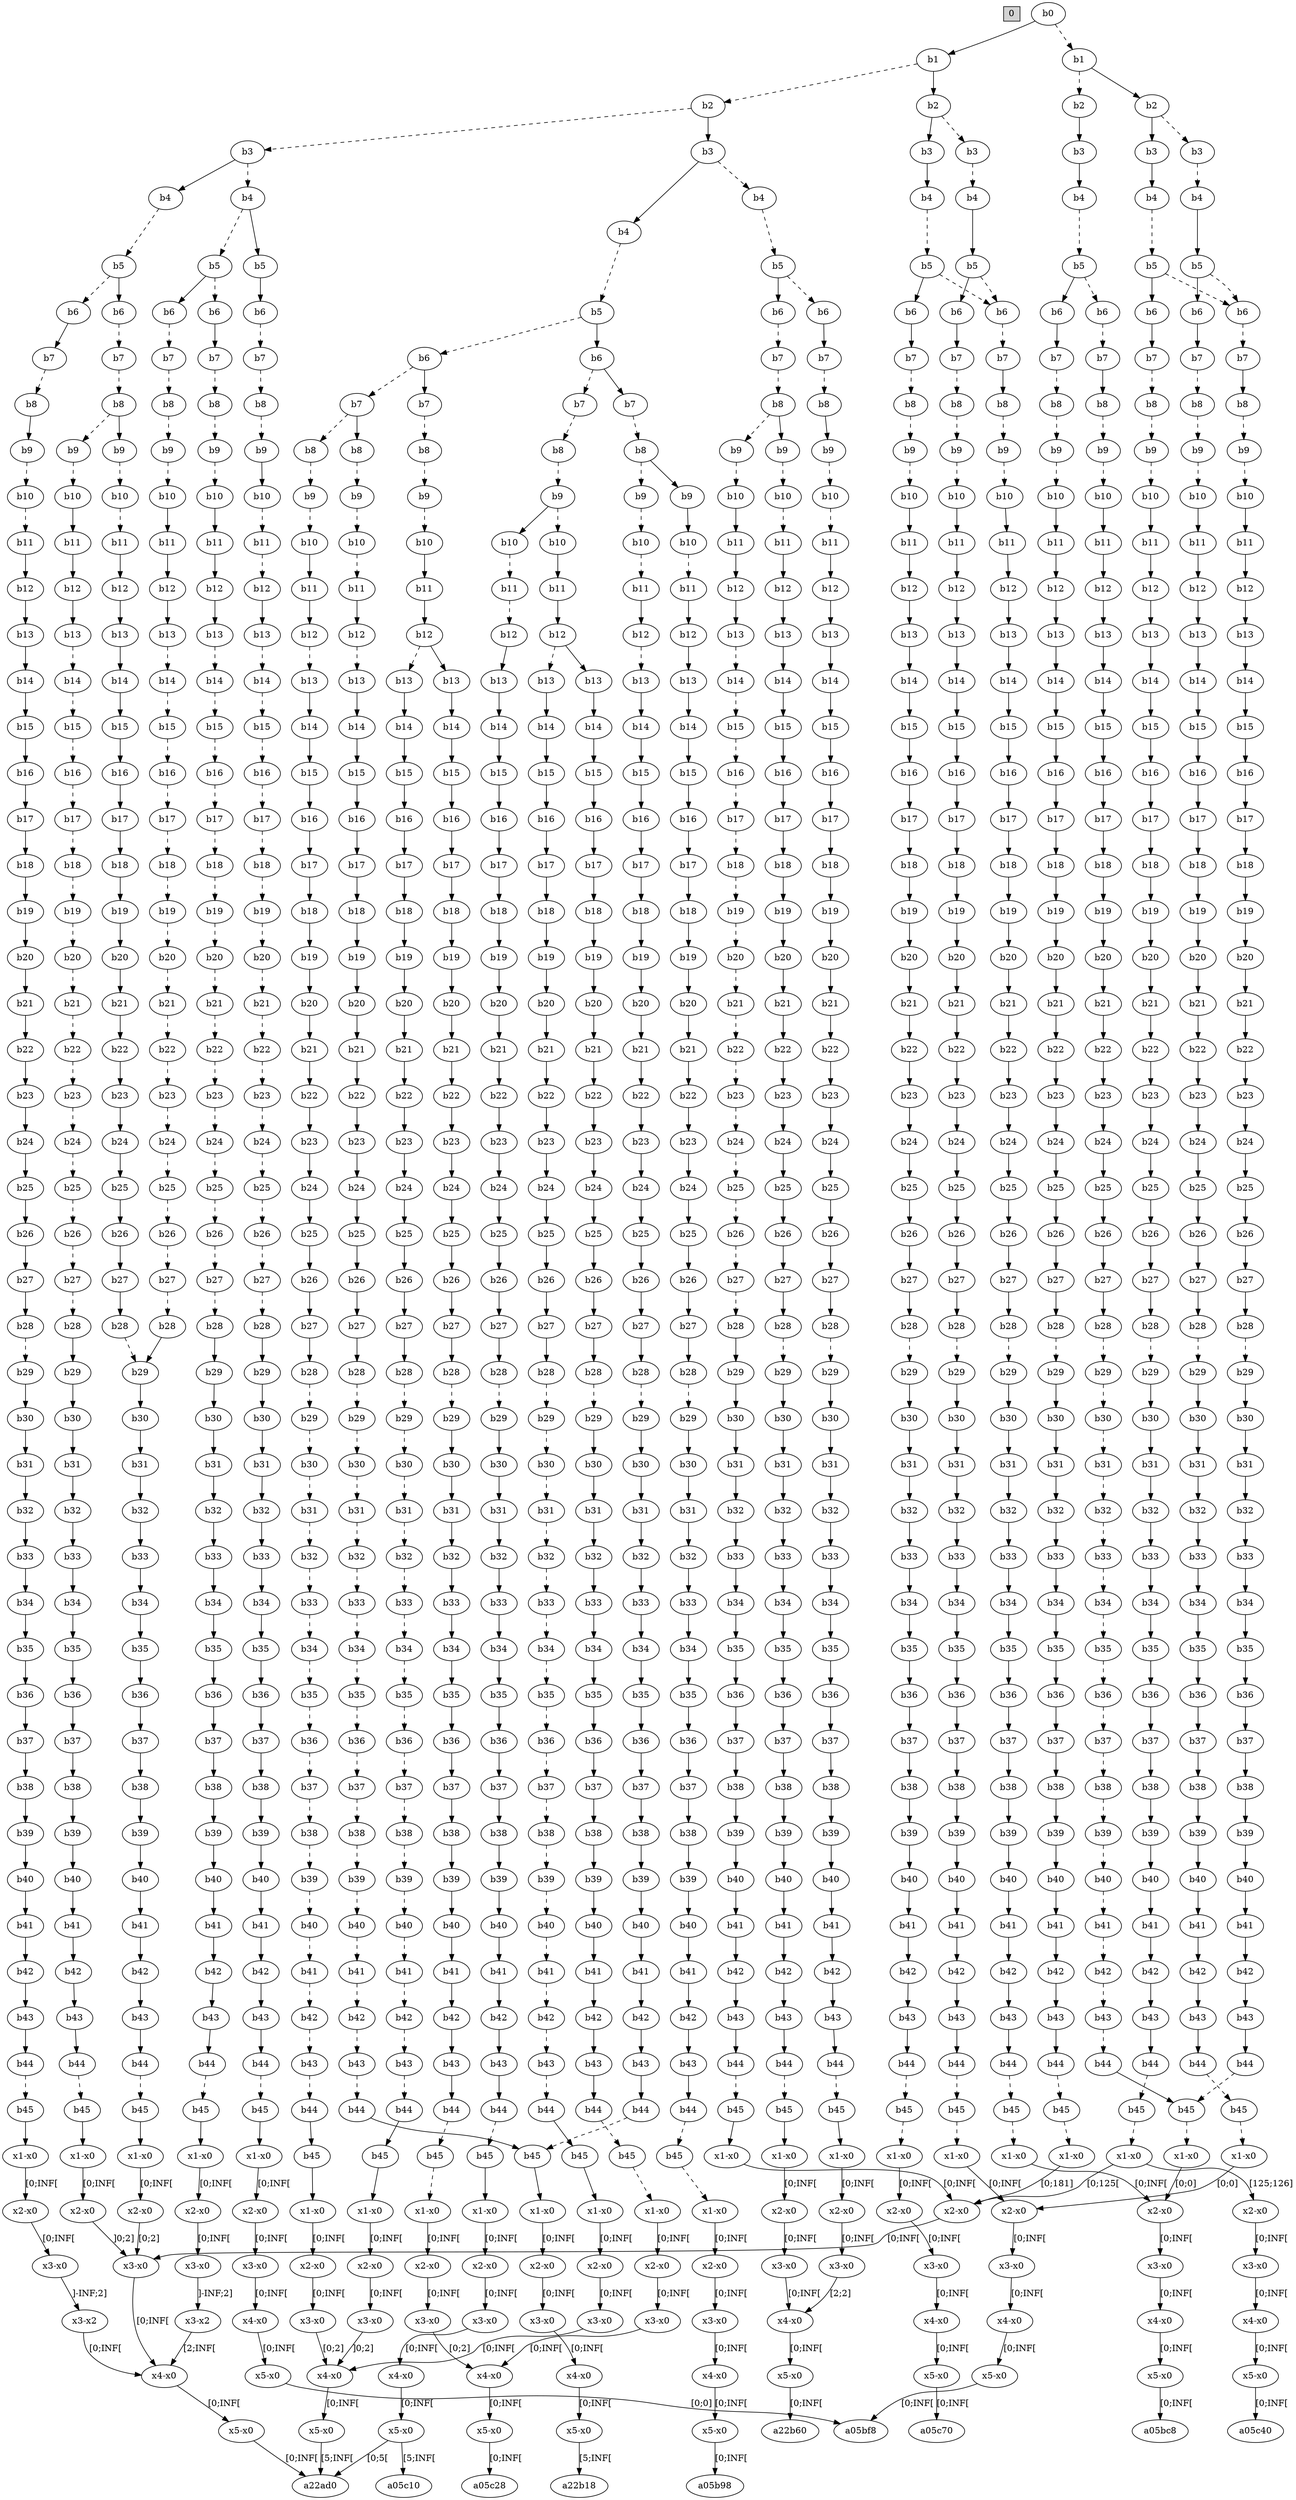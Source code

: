 digraph G {
8416808 [shape=box, label="0", style=filled, shape=box, height=0.3, width=0.3];
"3f2d88" [label="b0"];
"3f2d88" -> "3f3348" [style="filled"];
"3f2d88" -> "3f9638" [style="dashed"];
"3f3348" [label="b1"];
"3f3348" -> "3f10e8" [style="filled"];
"3f3348" -> "3ffbe8" [style="dashed"];
"3f10e8" [label="b2"];
"3f10e8" -> "3f0058" [style="filled"];
"3f10e8" -> "3f1588" [style="dashed"];
"3f0058" [label="b3"];
"3f0058" -> "3fa5e8" [style="filled"];
"3fa5e8" [label="b4"];
"3fa5e8" -> "3f9238" [style="dashed"];
"3f9238" [label="b5"];
"3f9238" -> "3f8f68" [style="filled"];
"3f9238" -> "3f0bc8" [style="dashed"];
"3f8f68" [label="b6"];
"3f8f68" -> "3f8f58" [style="filled"];
"3f8f58" [label="b7"];
"3f8f58" -> "3f8f48" [style="dashed"];
"3f8f48" [label="b8"];
"3f8f48" -> "3f8f38" [style="dashed"];
"3f8f38" [label="b9"];
"3f8f38" -> "3f8f28" [style="dashed"];
"3f8f28" [label="b10"];
"3f8f28" -> "3f8f18" [style="filled"];
"3f8f18" [label="b11"];
"3f8f18" -> "3f8f08" [style="filled"];
"3f8f08" [label="b12"];
"3f8f08" -> "3f8ef8" [style="filled"];
"3f8ef8" [label="b13"];
"3f8ef8" -> "3f8ee8" [style="filled"];
"3f8ee8" [label="b14"];
"3f8ee8" -> "3f8ed8" [style="filled"];
"3f8ed8" [label="b15"];
"3f8ed8" -> "3f8ec8" [style="filled"];
"3f8ec8" [label="b16"];
"3f8ec8" -> "3f8eb8" [style="filled"];
"3f8eb8" [label="b17"];
"3f8eb8" -> "3f8ea8" [style="filled"];
"3f8ea8" [label="b18"];
"3f8ea8" -> "3f8e98" [style="filled"];
"3f8e98" [label="b19"];
"3f8e98" -> "3f8e88" [style="filled"];
"3f8e88" [label="b20"];
"3f8e88" -> "3f8e78" [style="filled"];
"3f8e78" [label="b21"];
"3f8e78" -> "3f8e68" [style="filled"];
"3f8e68" [label="b22"];
"3f8e68" -> "3f8e58" [style="filled"];
"3f8e58" [label="b23"];
"3f8e58" -> "3f8e48" [style="filled"];
"3f8e48" [label="b24"];
"3f8e48" -> "3f8e38" [style="filled"];
"3f8e38" [label="b25"];
"3f8e38" -> "3f8e28" [style="filled"];
"3f8e28" [label="b26"];
"3f8e28" -> "3f8e18" [style="filled"];
"3f8e18" [label="b27"];
"3f8e18" -> "3f8e08" [style="filled"];
"3f8e08" [label="b28"];
"3f8e08" -> "3f8df8" [style="dashed"];
"3f8df8" [label="b29"];
"3f8df8" -> "3f8de8" [style="filled"];
"3f8de8" [label="b30"];
"3f8de8" -> "3f8dd8" [style="filled"];
"3f8dd8" [label="b31"];
"3f8dd8" -> "3f8dc8" [style="filled"];
"3f8dc8" [label="b32"];
"3f8dc8" -> "3f8db8" [style="filled"];
"3f8db8" [label="b33"];
"3f8db8" -> "3f8da8" [style="filled"];
"3f8da8" [label="b34"];
"3f8da8" -> "3f8d98" [style="filled"];
"3f8d98" [label="b35"];
"3f8d98" -> "3f8d88" [style="filled"];
"3f8d88" [label="b36"];
"3f8d88" -> "3f8d78" [style="filled"];
"3f8d78" [label="b37"];
"3f8d78" -> "3f8d68" [style="filled"];
"3f8d68" [label="b38"];
"3f8d68" -> "3f8d58" [style="filled"];
"3f8d58" [label="b39"];
"3f8d58" -> "3f8d48" [style="filled"];
"3f8d48" [label="b40"];
"3f8d48" -> "3f8d38" [style="filled"];
"3f8d38" [label="b41"];
"3f8d38" -> "3f8d28" [style="filled"];
"3f8d28" [label="b42"];
"3f8d28" -> "3f8d18" [style="filled"];
"3f8d18" [label="b43"];
"3f8d18" -> "3f8d08" [style="filled"];
"3f8d08" [label="b44"];
"3f8d08" -> "3f8cf8" [style="dashed"];
"3f8cf8" [label="b45"];
"3f8cf8" -> "8101b8" [style="dashed"];
"8101b8" [label="x1-x0"];
"8101b8" -> "8101a0" [style=filled, label="[0;INF["];
"8101a0" [label="x2-x0"];
"8101a0" -> "810188" [style=filled, label="[0;INF["];
"810188" [label="x3-x0"];
"810188" -> "810170" [style=filled, label="[0;INF["];
"810170" [label="x4-x0"];
"810170" -> "810158" [style=filled, label="[0;INF["];
"810158" [label="x5-x0"];
"810158" -> "a05c70" [style=filled, label="[0;INF["];
"3f0bc8" [label="b6"];
"3f0bc8" -> "3fa0f8" [style="dashed"];
"3fa0f8" [label="b7"];
"3fa0f8" -> "3f72e8" [style="filled"];
"3f72e8" [label="b8"];
"3f72e8" -> "3f93e8" [style="dashed"];
"3f93e8" [label="b9"];
"3f93e8" -> "3f5f38" [style="dashed"];
"3f5f38" [label="b10"];
"3f5f38" -> "3f4b88" [style="filled"];
"3f4b88" [label="b11"];
"3f4b88" -> "3fe5c8" [style="filled"];
"3fe5c8" [label="b12"];
"3fe5c8" -> "3f35b8" [style="filled"];
"3f35b8" [label="b13"];
"3f35b8" -> "3f0d08" [style="filled"];
"3f0d08" [label="b14"];
"3f0d08" -> "3fbd58" [style="filled"];
"3fbd58" [label="b15"];
"3fbd58" -> "3f1b18" [style="filled"];
"3f1b18" [label="b16"];
"3f1b18" -> "3fcc28" [style="filled"];
"3fcc28" [label="b17"];
"3fcc28" -> "3f0138" [style="filled"];
"3f0138" [label="b18"];
"3f0138" -> "3f02b8" [style="filled"];
"3f02b8" [label="b19"];
"3f02b8" -> "3fce28" [style="filled"];
"3fce28" [label="b20"];
"3fce28" -> "3fdc38" [style="filled"];
"3fdc38" [label="b21"];
"3fdc38" -> "3fcea8" [style="filled"];
"3fcea8" [label="b22"];
"3fcea8" -> "3f7f18" [style="filled"];
"3f7f18" [label="b23"];
"3f7f18" -> "3f98e8" [style="filled"];
"3f98e8" [label="b24"];
"3f98e8" -> "3fb448" [style="filled"];
"3fb448" [label="b25"];
"3fb448" -> "3f57b8" [style="filled"];
"3f57b8" [label="b26"];
"3f57b8" -> "3f4fd8" [style="filled"];
"3f4fd8" [label="b27"];
"3f4fd8" -> "3ff858" [style="filled"];
"3ff858" [label="b28"];
"3ff858" -> "3f4948" [style="dashed"];
"3f4948" [label="b29"];
"3f4948" -> "3f8728" [style="filled"];
"3f8728" [label="b30"];
"3f8728" -> "3f0678" [style="filled"];
"3f0678" [label="b31"];
"3f0678" -> "3f53f8" [style="filled"];
"3f53f8" [label="b32"];
"3f53f8" -> "3fc498" [style="filled"];
"3fc498" [label="b33"];
"3fc498" -> "3f4c18" [style="filled"];
"3f4c18" [label="b34"];
"3f4c18" -> "3f9ca8" [style="filled"];
"3f9ca8" [label="b35"];
"3f9ca8" -> "3fe0b8" [style="filled"];
"3fe0b8" [label="b36"];
"3fe0b8" -> "3f30a8" [style="filled"];
"3f30a8" [label="b37"];
"3f30a8" -> "3fab38" [style="filled"];
"3fab38" [label="b38"];
"3fab38" -> "3fd3e8" [style="filled"];
"3fd3e8" [label="b39"];
"3fd3e8" -> "3f9058" [style="filled"];
"3f9058" [label="b40"];
"3f9058" -> "3f8fd8" [style="filled"];
"3f8fd8" [label="b41"];
"3f8fd8" -> "3f7798" [style="filled"];
"3f7798" [label="b42"];
"3f7798" -> "3f9098" [style="filled"];
"3f9098" [label="b43"];
"3f9098" -> "3f5c08" [style="filled"];
"3f5c08" [label="b44"];
"3f5c08" -> "3f90d8" [style="dashed"];
"3f90d8" [label="b45"];
"3f90d8" -> "810350" [style="dashed"];
"810350" [label="x1-x0"];
"810350" -> "8102c0" [style=filled, label="[0;INF["];
"8102c0" [label="x2-x0"];
"8102c0" -> "8102a8" [style=filled, label="[0;INF["];
"8102a8" [label="x3-x0"];
"8102a8" -> "810290" [style=filled, label="[0;INF["];
"810290" [label="x4-x0"];
"810290" -> "810278" [style=filled, label="[0;INF["];
"810278" [label="x5-x0"];
"810278" -> "a05bc8" [style=filled, label="[0;INF["];
"3f1588" [label="b3"];
"3f1588" -> "3f76e8" [style="dashed"];
"3f76e8" [label="b4"];
"3f76e8" -> "3fb5a8" [style="filled"];
"3fb5a8" [label="b5"];
"3fb5a8" -> "3fd588" [style="filled"];
"3fb5a8" -> "3f0bc8" [style="dashed"];
"3fd588" [label="b6"];
"3fd588" -> "3f5158" [style="filled"];
"3f5158" [label="b7"];
"3f5158" -> "3ff128" [style="dashed"];
"3ff128" [label="b8"];
"3ff128" -> "3fe558" [style="dashed"];
"3fe558" [label="b9"];
"3fe558" -> "3fd1a8" [style="dashed"];
"3fd1a8" [label="b10"];
"3fd1a8" -> "3fa3b8" [style="filled"];
"3fa3b8" [label="b11"];
"3fa3b8" -> "3f0f48" [style="filled"];
"3f0f48" [label="b12"];
"3f0f48" -> "3fb208" [style="filled"];
"3fb208" [label="b13"];
"3fb208" -> "3f2b68" [style="filled"];
"3f2b68" [label="b14"];
"3f2b68" -> "3f7038" [style="filled"];
"3f7038" [label="b15"];
"3f7038" -> "3f99a8" [style="filled"];
"3f99a8" [label="b16"];
"3f99a8" -> "3fc258" [style="filled"];
"3fc258" [label="b17"];
"3fc258" -> "3f9ae8" [style="filled"];
"3f9ae8" [label="b18"];
"3f9ae8" -> "3f7278" [style="filled"];
"3f7278" [label="b19"];
"3f7278" -> "3f13c8" [style="filled"];
"3f13c8" [label="b20"];
"3f13c8" -> "3fa8f8" [style="filled"];
"3fa8f8" [label="b21"];
"3fa8f8" -> "3f06f8" [style="filled"];
"3f06f8" [label="b22"];
"3f06f8" -> "3ff598" [style="filled"];
"3ff598" [label="b23"];
"3ff598" -> "3f65e8" [style="filled"];
"3f65e8" [label="b24"];
"3f65e8" -> "3fe1e8" [style="filled"];
"3fe1e8" [label="b25"];
"3fe1e8" -> "3f8148" [style="filled"];
"3f8148" [label="b26"];
"3f8148" -> "3f07f8" [style="filled"];
"3f07f8" [label="b27"];
"3f07f8" -> "3f4c48" [style="filled"];
"3f4c48" [label="b28"];
"3f4c48" -> "3f5a18" [style="dashed"];
"3f5a18" [label="b29"];
"3f5a18" -> "3fb948" [style="filled"];
"3fb948" [label="b30"];
"3fb948" -> "3f5b98" [style="filled"];
"3f5b98" [label="b31"];
"3f5b98" -> "3f4e88" [style="filled"];
"3f4e88" [label="b32"];
"3f4e88" -> "3fc8d8" [style="filled"];
"3fc8d8" [label="b33"];
"3fc8d8" -> "3f26d8" [style="filled"];
"3f26d8" [label="b34"];
"3f26d8" -> "3f02d8" [style="filled"];
"3f02d8" [label="b35"];
"3f02d8" -> "3fda68" [style="filled"];
"3fda68" [label="b36"];
"3fda68" -> "3fd288" [style="filled"];
"3fd288" [label="b37"];
"3fd288" -> "3f9458" [style="filled"];
"3f9458" [label="b38"];
"3f9458" -> "3f6be8" [style="filled"];
"3f6be8" [label="b39"];
"3f6be8" -> "3fb038" [style="filled"];
"3fb038" [label="b40"];
"3fb038" -> "3f2918" [style="filled"];
"3f2918" [label="b41"];
"3f2918" -> "3f1c88" [style="filled"];
"3f1c88" [label="b42"];
"3f1c88" -> "3f37e8" [style="filled"];
"3f37e8" [label="b43"];
"3f37e8" -> "3fd6a8" [style="filled"];
"3fd6a8" [label="b44"];
"3fd6a8" -> "3f8988" [style="dashed"];
"3f8988" [label="b45"];
"3f8988" -> "810338" [style="dashed"];
"810338" [label="x1-x0"];
"810338" -> "810320" [style=filled, label="[0;INF["];
"810320" [label="x2-x0"];
"810320" -> "810308" [style=filled, label="[0;INF["];
"810308" [label="x3-x0"];
"810308" -> "8102f0" [style=filled, label="[0;INF["];
"8102f0" [label="x4-x0"];
"8102f0" -> "8102d8" [style=filled, label="[0;INF["];
"8102d8" [label="x5-x0"];
"8102d8" -> "a05bf8" [style=filled, label="[0;INF["];
"3ffbe8" [label="b2"];
"3ffbe8" -> "3f0bb8" [style="filled"];
"3ffbe8" -> "3fd4e8" [style="dashed"];
"3f0bb8" [label="b3"];
"3f0bb8" -> "3f0488" [style="filled"];
"3f0bb8" -> "3fbec8" [style="dashed"];
"3f0488" [label="b4"];
"3f0488" -> "3f9cf8" [style="dashed"];
"3f9cf8" [label="b5"];
"3f9cf8" -> "3fb718" [style="filled"];
"3f9cf8" -> "3f4388" [style="dashed"];
"3fb718" [label="b6"];
"3fb718" -> "3fec28" [style="filled"];
"3fb718" -> "3f3088" [style="dashed"];
"3fec28" [label="b7"];
"3fec28" -> "3f7068" [style="dashed"];
"3f7068" [label="b8"];
"3f7068" -> "3f0218" [style="filled"];
"3f7068" -> "3f2638" [style="dashed"];
"3f0218" [label="b9"];
"3f0218" -> "3f4df8" [style="filled"];
"3f4df8" [label="b10"];
"3f4df8" -> "3ff138" [style="dashed"];
"3ff138" [label="b11"];
"3ff138" -> "3fb918" [style="filled"];
"3fb918" [label="b12"];
"3fb918" -> "3f81a8" [style="filled"];
"3f81a8" [label="b13"];
"3f81a8" -> "3f1018" [style="filled"];
"3f1018" [label="b14"];
"3f1018" -> "3fa5d8" [style="filled"];
"3fa5d8" [label="b15"];
"3fa5d8" -> "3f9e68" [style="filled"];
"3f9e68" [label="b16"];
"3f9e68" -> "3f8618" [style="filled"];
"3f8618" [label="b17"];
"3f8618" -> "3f9b88" [style="filled"];
"3f9b88" [label="b18"];
"3f9b88" -> "3fd328" [style="filled"];
"3fd328" [label="b19"];
"3fd328" -> "3f37c8" [style="filled"];
"3f37c8" [label="b20"];
"3f37c8" -> "3fedc8" [style="filled"];
"3fedc8" [label="b21"];
"3fedc8" -> "3fafb8" [style="filled"];
"3fafb8" [label="b22"];
"3fafb8" -> "3f91d8" [style="filled"];
"3f91d8" [label="b23"];
"3f91d8" -> "3f7388" [style="filled"];
"3f7388" [label="b24"];
"3f7388" -> "3f4bf8" [style="filled"];
"3f4bf8" [label="b25"];
"3f4bf8" -> "3fbb18" [style="filled"];
"3fbb18" [label="b26"];
"3fbb18" -> "3f6248" [style="filled"];
"3f6248" [label="b27"];
"3f6248" -> "3fd158" [style="filled"];
"3fd158" [label="b28"];
"3fd158" -> "3f3fd8" [style="dashed"];
"3f3fd8" [label="b29"];
"3f3fd8" -> "3f35d8" [style="filled"];
"3f35d8" [label="b30"];
"3f35d8" -> "3fbb08" [style="filled"];
"3fbb08" [label="b31"];
"3fbb08" -> "3f5ef8" [style="filled"];
"3f5ef8" [label="b32"];
"3f5ef8" -> "3fba78" [style="filled"];
"3fba78" [label="b33"];
"3fba78" -> "3f0448" [style="filled"];
"3f0448" [label="b34"];
"3f0448" -> "3fbbb8" [style="filled"];
"3fbbb8" [label="b35"];
"3fbbb8" -> "3f92d8" [style="filled"];
"3f92d8" [label="b36"];
"3f92d8" -> "3ff778" [style="filled"];
"3ff778" [label="b37"];
"3ff778" -> "3f5ad8" [style="filled"];
"3f5ad8" [label="b38"];
"3f5ad8" -> "3f3d98" [style="filled"];
"3f3d98" [label="b39"];
"3f3d98" -> "3ff088" [style="filled"];
"3ff088" [label="b40"];
"3ff088" -> "3feeb8" [style="filled"];
"3feeb8" [label="b41"];
"3feeb8" -> "3f5bf8" [style="filled"];
"3f5bf8" [label="b42"];
"3f5bf8" -> "3f4338" [style="filled"];
"3f4338" [label="b43"];
"3f4338" -> "3fe098" [style="filled"];
"3fe098" [label="b44"];
"3fe098" -> "3fe498" [style="dashed"];
"3fe498" [label="b45"];
"3fe498" -> "8104b8" [style="dashed"];
"8104b8" [label="x1-x0"];
"8104b8" -> "8104a0" [style=filled, label="[0;INF["];
"8104a0" [label="x2-x0"];
"8104a0" -> "810488" [style=filled, label="[0;INF["];
"810488" [label="x3-x0"];
"810488" -> "810470" [style=filled, label="[0;INF["];
"810470" [label="x4-x0"];
"810470" -> "810458" [style=filled, label="[0;INF["];
"810458" [label="x5-x0"];
"810458" -> "a05b98" [style=filled, label="[0;INF["];
"3f2638" [label="b9"];
"3f2638" -> "3f0568" [style="dashed"];
"3f0568" [label="b10"];
"3f0568" -> "3f6968" [style="dashed"];
"3f6968" [label="b11"];
"3f6968" -> "3fcf08" [style="filled"];
"3fcf08" [label="b12"];
"3fcf08" -> "3fd748" [style="dashed"];
"3fd748" [label="b13"];
"3fd748" -> "3fed88" [style="filled"];
"3fed88" [label="b14"];
"3fed88" -> "3fd0d8" [style="filled"];
"3fd0d8" [label="b15"];
"3fd0d8" -> "3f6a18" [style="filled"];
"3f6a18" [label="b16"];
"3f6a18" -> "3fa208" [style="filled"];
"3fa208" [label="b17"];
"3fa208" -> "3f8c98" [style="filled"];
"3f8c98" [label="b18"];
"3f8c98" -> "3fedb8" [style="filled"];
"3fedb8" [label="b19"];
"3fedb8" -> "3f1cf8" [style="filled"];
"3f1cf8" [label="b20"];
"3f1cf8" -> "3f3df8" [style="filled"];
"3f3df8" [label="b21"];
"3f3df8" -> "3f7ae8" [style="filled"];
"3f7ae8" [label="b22"];
"3f7ae8" -> "3f1aa8" [style="filled"];
"3f1aa8" [label="b23"];
"3f1aa8" -> "3f6418" [style="filled"];
"3f6418" [label="b24"];
"3f6418" -> "3ff3d8" [style="filled"];
"3ff3d8" [label="b25"];
"3ff3d8" -> "3ffbc8" [style="filled"];
"3ffbc8" [label="b26"];
"3ffbc8" -> "3f95a8" [style="filled"];
"3f95a8" [label="b27"];
"3f95a8" -> "3f3be8" [style="filled"];
"3f3be8" [label="b28"];
"3f3be8" -> "3fc3f8" [style="dashed"];
"3fc3f8" [label="b29"];
"3fc3f8" -> "3fd3c8" [style="filled"];
"3fd3c8" [label="b30"];
"3fd3c8" -> "3f0978" [style="filled"];
"3f0978" [label="b31"];
"3f0978" -> "3f8cd8" [style="filled"];
"3f8cd8" [label="b32"];
"3f8cd8" -> "3fb138" [style="filled"];
"3fb138" [label="b33"];
"3fb138" -> "3f5ff8" [style="filled"];
"3f5ff8" [label="b34"];
"3f5ff8" -> "3f2c78" [style="filled"];
"3f2c78" [label="b35"];
"3f2c78" -> "3f8048" [style="filled"];
"3f8048" [label="b36"];
"3f8048" -> "3fbe28" [style="filled"];
"3fbe28" [label="b37"];
"3fbe28" -> "3f3e68" [style="filled"];
"3f3e68" [label="b38"];
"3f3e68" -> "3f4ec8" [style="filled"];
"3f4ec8" [label="b39"];
"3f4ec8" -> "3f1c58" [style="filled"];
"3f1c58" [label="b40"];
"3f1c58" -> "3fc548" [style="filled"];
"3fc548" [label="b41"];
"3fc548" -> "3f59a8" [style="filled"];
"3f59a8" [label="b42"];
"3f59a8" -> "3f1688" [style="filled"];
"3f1688" [label="b43"];
"3f1688" -> "3f7928" [style="filled"];
"3f7928" [label="b44"];
"3f7928" -> "3f2828" [style="dashed"];
"3f2828" [label="b45"];
"3f2828" -> "8106c8" [style="filled"];
"8106c8" [label="x1-x0"];
"8106c8" -> "8106b0" [style=filled, label="[0;INF["];
"8106b0" [label="x2-x0"];
"8106b0" -> "810698" [style=filled, label="[0;INF["];
"810698" [label="x3-x0"];
"810698" -> "810680" [style=filled, label="[0;INF["];
"810680" [label="x4-x0"];
"810680" -> "810668" [style=filled, label="[0;INF["];
"810668" [label="x5-x0"];
"810668" -> "a22b18" [style=filled, label="[5;INF["];
"3f3088" [label="b7"];
"3f3088" -> "3f01b8" [style="dashed"];
"3f01b8" [label="b8"];
"3f01b8" -> "3f2328" [style="dashed"];
"3f2328" [label="b9"];
"3f2328" -> "3fa5c8" [style="filled"];
"3f2328" -> "3ffd88" [style="dashed"];
"3fa5c8" [label="b10"];
"3fa5c8" -> "3fbf68" [style="dashed"];
"3fbf68" [label="b11"];
"3fbf68" -> "3f2898" [style="dashed"];
"3f2898" [label="b12"];
"3f2898" -> "3faf78" [style="filled"];
"3faf78" [label="b13"];
"3faf78" -> "3f1308" [style="filled"];
"3f1308" [label="b14"];
"3f1308" -> "3fb878" [style="filled"];
"3fb878" [label="b15"];
"3fb878" -> "3f1798" [style="filled"];
"3f1798" [label="b16"];
"3f1798" -> "3fa6a8" [style="filled"];
"3fa6a8" [label="b17"];
"3fa6a8" -> "3fba38" [style="filled"];
"3fba38" [label="b18"];
"3fba38" -> "3f8c68" [style="filled"];
"3f8c68" [label="b19"];
"3f8c68" -> "3febf8" [style="filled"];
"3febf8" [label="b20"];
"3febf8" -> "3fb618" [style="filled"];
"3fb618" [label="b21"];
"3fb618" -> "3fd028" [style="filled"];
"3fd028" [label="b22"];
"3fd028" -> "3f5458" [style="filled"];
"3f5458" [label="b23"];
"3f5458" -> "3faa08" [style="filled"];
"3faa08" [label="b24"];
"3faa08" -> "3f6f98" [style="filled"];
"3f6f98" [label="b25"];
"3f6f98" -> "3f55f8" [style="filled"];
"3f55f8" [label="b26"];
"3f55f8" -> "3fcd58" [style="filled"];
"3fcd58" [label="b27"];
"3fcd58" -> "3f03e8" [style="filled"];
"3f03e8" [label="b28"];
"3f03e8" -> "3f88d8" [style="dashed"];
"3f88d8" [label="b29"];
"3f88d8" -> "3f2098" [style="filled"];
"3f2098" [label="b30"];
"3f2098" -> "3f1f48" [style="filled"];
"3f1f48" [label="b31"];
"3f1f48" -> "3f2c58" [style="filled"];
"3f2c58" [label="b32"];
"3f2c58" -> "3f97e8" [style="filled"];
"3f97e8" [label="b33"];
"3f97e8" -> "3f5938" [style="filled"];
"3f5938" [label="b34"];
"3f5938" -> "3ff158" [style="filled"];
"3ff158" [label="b35"];
"3ff158" -> "3f6e98" [style="filled"];
"3f6e98" [label="b36"];
"3f6e98" -> "3fb558" [style="filled"];
"3fb558" [label="b37"];
"3fb558" -> "3f5c68" [style="filled"];
"3f5c68" [label="b38"];
"3f5c68" -> "3f5428" [style="filled"];
"3f5428" [label="b39"];
"3f5428" -> "3f7438" [style="filled"];
"3f7438" [label="b40"];
"3f7438" -> "3fef48" [style="filled"];
"3fef48" [label="b41"];
"3fef48" -> "3fc2e8" [style="filled"];
"3fc2e8" [label="b42"];
"3fc2e8" -> "3ff2c8" [style="filled"];
"3ff2c8" [label="b43"];
"3ff2c8" -> "3f5c48" [style="filled"];
"3f5c48" [label="b44"];
"3f5c48" -> "3f0088" [style="dashed"];
"3f0088" [label="b45"];
"3f0088" -> "810650" [style="filled"];
"810650" [label="x1-x0"];
"810650" -> "810638" [style=filled, label="[0;INF["];
"810638" [label="x2-x0"];
"810638" -> "810620" [style=filled, label="[0;INF["];
"810620" [label="x3-x0"];
"810620" -> "810608" [style=filled, label="[0;INF["];
"810608" [label="x4-x0"];
"810608" -> "820208" [style=filled, label="[0;INF["];
"820208" [label="x5-x0"];
"820208" -> "a22ad0" [style=filled, label="[0;5["];
"820208" -> "a05c10" [style=filled, label="[5;INF["];
"3ffd88" [label="b10"];
"3ffd88" -> "3f6fe8" [style="filled"];
"3f6fe8" [label="b11"];
"3f6fe8" -> "3fe6d8" [style="filled"];
"3fe6d8" [label="b12"];
"3fe6d8" -> "3ff828" [style="filled"];
"3fe6d8" -> "3fe568" [style="dashed"];
"3ff828" [label="b13"];
"3ff828" -> "3f9258" [style="filled"];
"3f9258" [label="b14"];
"3f9258" -> "3fcc48" [style="filled"];
"3fcc48" [label="b15"];
"3fcc48" -> "3fd4d8" [style="filled"];
"3fd4d8" [label="b16"];
"3fd4d8" -> "3f94d8" [style="filled"];
"3f94d8" [label="b17"];
"3f94d8" -> "3f5268" [style="filled"];
"3f5268" [label="b18"];
"3f5268" -> "3f2748" [style="filled"];
"3f2748" [label="b19"];
"3f2748" -> "3ffa68" [style="filled"];
"3ffa68" [label="b20"];
"3ffa68" -> "3fb788" [style="filled"];
"3fb788" [label="b21"];
"3fb788" -> "3f8f98" [style="filled"];
"3f8f98" [label="b22"];
"3f8f98" -> "3fc278" [style="filled"];
"3fc278" [label="b23"];
"3fc278" -> "3f88b8" [style="filled"];
"3f88b8" [label="b24"];
"3f88b8" -> "3f2248" [style="filled"];
"3f2248" [label="b25"];
"3f2248" -> "3f6838" [style="filled"];
"3f6838" [label="b26"];
"3f6838" -> "3ff078" [style="filled"];
"3ff078" [label="b27"];
"3ff078" -> "3f3758" [style="filled"];
"3f3758" [label="b28"];
"3f3758" -> "3fd5c8" [style="dashed"];
"3fd5c8" [label="b29"];
"3fd5c8" -> "3f2868" [style="filled"];
"3f2868" [label="b30"];
"3f2868" -> "3fc6d8" [style="filled"];
"3fc6d8" [label="b31"];
"3fc6d8" -> "3f61d8" [style="filled"];
"3f61d8" [label="b32"];
"3f61d8" -> "3fc628" [style="filled"];
"3fc628" [label="b33"];
"3fc628" -> "3fb058" [style="filled"];
"3fb058" [label="b34"];
"3fb058" -> "3f5178" [style="filled"];
"3f5178" [label="b35"];
"3f5178" -> "3fc618" [style="filled"];
"3fc618" [label="b36"];
"3fc618" -> "3f9b18" [style="filled"];
"3f9b18" [label="b37"];
"3f9b18" -> "3f9f68" [style="filled"];
"3f9f68" [label="b38"];
"3f9f68" -> "3f88f8" [style="filled"];
"3f88f8" [label="b39"];
"3f88f8" -> "3ffc38" [style="filled"];
"3ffc38" [label="b40"];
"3ffc38" -> "3faee8" [style="filled"];
"3faee8" [label="b41"];
"3faee8" -> "3fc3a8" [style="filled"];
"3fc3a8" [label="b42"];
"3fc3a8" -> "3f8a78" [style="filled"];
"3f8a78" [label="b43"];
"3f8a78" -> "3f6658" [style="filled"];
"3f6658" [label="b44"];
"3f6658" -> "3fa278" [style="dashed"];
"3fa278" [label="b45"];
"3fa278" -> "810980" [style="dashed"];
"810980" [label="x1-x0"];
"810980" -> "810968" [style=filled, label="[0;INF["];
"810968" [label="x2-x0"];
"810968" -> "810950" [style=filled, label="[0;INF["];
"810950" [label="x3-x0"];
"810950" -> "810908" [style=filled, label="[0;INF["];
"810908" [label="x4-x0"];
"810908" -> "8108f0" [style=filled, label="[0;INF["];
"8108f0" [label="x5-x0"];
"8108f0" -> "a05c28" [style=filled, label="[0;INF["];
"3fe568" [label="b13"];
"3fe568" -> "3f9268" [style="filled"];
"3f9268" [label="b14"];
"3f9268" -> "3f76c8" [style="filled"];
"3f76c8" [label="b15"];
"3f76c8" -> "3fd5a8" [style="filled"];
"3fd5a8" [label="b16"];
"3fd5a8" -> "3f1f38" [style="filled"];
"3f1f38" [label="b17"];
"3f1f38" -> "3f23d8" [style="filled"];
"3f23d8" [label="b18"];
"3f23d8" -> "3ff1c8" [style="filled"];
"3ff1c8" [label="b19"];
"3ff1c8" -> "3f1898" [style="filled"];
"3f1898" [label="b20"];
"3f1898" -> "3f8fe8" [style="filled"];
"3f8fe8" [label="b21"];
"3f8fe8" -> "3fdae8" [style="filled"];
"3fdae8" [label="b22"];
"3fdae8" -> "3f08a8" [style="filled"];
"3f08a8" [label="b23"];
"3f08a8" -> "3ff3e8" [style="filled"];
"3ff3e8" [label="b24"];
"3ff3e8" -> "3fc5c8" [style="filled"];
"3fc5c8" [label="b25"];
"3fc5c8" -> "3fe0f8" [style="filled"];
"3fe0f8" [label="b26"];
"3fe0f8" -> "3fdd88" [style="filled"];
"3fdd88" [label="b27"];
"3fdd88" -> "3ff268" [style="filled"];
"3ff268" [label="b28"];
"3ff268" -> "3fd008" [style="dashed"];
"3fd008" [label="b29"];
"3fd008" -> "3f4978" [style="dashed"];
"3f4978" [label="b30"];
"3f4978" -> "3f3e38" [style="dashed"];
"3f3e38" [label="b31"];
"3f3e38" -> "3f4478" [style="dashed"];
"3f4478" [label="b32"];
"3f4478" -> "3fd928" [style="dashed"];
"3fd928" [label="b33"];
"3fd928" -> "3fffa8" [style="dashed"];
"3fffa8" [label="b34"];
"3fffa8" -> "3fdc58" [style="dashed"];
"3fdc58" [label="b35"];
"3fdc58" -> "3f17e8" [style="dashed"];
"3f17e8" [label="b36"];
"3f17e8" -> "3ff278" [style="dashed"];
"3ff278" [label="b37"];
"3ff278" -> "3fa2f8" [style="dashed"];
"3fa2f8" [label="b38"];
"3fa2f8" -> "3f1a68" [style="dashed"];
"3f1a68" [label="b39"];
"3f1a68" -> "3faa48" [style="dashed"];
"3faa48" [label="b40"];
"3faa48" -> "3ffa88" [style="dashed"];
"3ffa88" [label="b41"];
"3ffa88" -> "3fd038" [style="dashed"];
"3fd038" [label="b42"];
"3fd038" -> "3feef8" [style="dashed"];
"3feef8" [label="b43"];
"3feef8" -> "3f93a8" [style="dashed"];
"3f93a8" [label="b44"];
"3f93a8" -> "3ff4b8" [style="filled"];
"3ff4b8" [label="b45"];
"3ff4b8" -> "810440" [style="filled"];
"810440" [label="x1-x0"];
"810440" -> "810428" [style=filled, label="[0;INF["];
"810428" [label="x2-x0"];
"810428" -> "810410" [style=filled, label="[0;INF["];
"810410" [label="x3-x0"];
"810410" -> "810098" [style=filled, label="[0;INF["];
"810098" [label="x4-x0"];
"810098" -> "810080" [style=filled, label="[0;INF["];
"810080" [label="x5-x0"];
"810080" -> "a22ad0" [style=filled, label="[5;INF["];
"3f4388" [label="b6"];
"3f4388" -> "3fbbc8" [style="filled"];
"3f4388" -> "3fe378" [style="dashed"];
"3fbbc8" [label="b7"];
"3fbbc8" -> "3f3928" [style="dashed"];
"3f3928" [label="b8"];
"3f3928" -> "3f6468" [style="dashed"];
"3f6468" [label="b9"];
"3f6468" -> "3faaf8" [style="dashed"];
"3faaf8" [label="b10"];
"3faaf8" -> "3f3c88" [style="filled"];
"3f3c88" [label="b11"];
"3f3c88" -> "3f6708" [style="filled"];
"3f6708" [label="b12"];
"3f6708" -> "3f3b68" [style="filled"];
"3f6708" -> "3f4888" [style="dashed"];
"3f3b68" [label="b13"];
"3f3b68" -> "3ffd98" [style="filled"];
"3ffd98" [label="b14"];
"3ffd98" -> "3f6c48" [style="filled"];
"3f6c48" [label="b15"];
"3f6c48" -> "3f0608" [style="filled"];
"3f0608" [label="b16"];
"3f0608" -> "3f4408" [style="filled"];
"3f4408" [label="b17"];
"3f4408" -> "3f6078" [style="filled"];
"3f6078" [label="b18"];
"3f6078" -> "3f9138" [style="filled"];
"3f9138" [label="b19"];
"3f9138" -> "3feb28" [style="filled"];
"3feb28" [label="b20"];
"3feb28" -> "3f4bb8" [style="filled"];
"3f4bb8" [label="b21"];
"3f4bb8" -> "3fbf38" [style="filled"];
"3fbf38" [label="b22"];
"3fbf38" -> "3f1868" [style="filled"];
"3f1868" [label="b23"];
"3f1868" -> "3f8078" [style="filled"];
"3f8078" [label="b24"];
"3f8078" -> "3f45a8" [style="filled"];
"3f45a8" [label="b25"];
"3f45a8" -> "3fc008" [style="filled"];
"3fc008" [label="b26"];
"3fc008" -> "3f2408" [style="filled"];
"3f2408" [label="b27"];
"3f2408" -> "3f8768" [style="filled"];
"3f8768" [label="b28"];
"3f8768" -> "3f5798" [style="dashed"];
"3f5798" [label="b29"];
"3f5798" -> "3f5ab8" [style="filled"];
"3f5ab8" [label="b30"];
"3f5ab8" -> "3f0768" [style="filled"];
"3f0768" [label="b31"];
"3f0768" -> "3fb348" [style="filled"];
"3fb348" [label="b32"];
"3fb348" -> "3f10f8" [style="filled"];
"3f10f8" [label="b33"];
"3f10f8" -> "3f8098" [style="filled"];
"3f8098" [label="b34"];
"3f8098" -> "3fe3f8" [style="filled"];
"3fe3f8" [label="b35"];
"3fe3f8" -> "3f1598" [style="filled"];
"3f1598" [label="b36"];
"3f1598" -> "3fa038" [style="filled"];
"3fa038" [label="b37"];
"3fa038" -> "3fba68" [style="filled"];
"3fba68" [label="b38"];
"3fba68" -> "3f6818" [style="filled"];
"3f6818" [label="b39"];
"3f6818" -> "3f4d78" [style="filled"];
"3f4d78" [label="b40"];
"3f4d78" -> "3f0708" [style="filled"];
"3f0708" [label="b41"];
"3f0708" -> "3f1d98" [style="filled"];
"3f1d98" [label="b42"];
"3f1d98" -> "3f37f8" [style="filled"];
"3f37f8" [label="b43"];
"3f37f8" -> "3ff2b8" [style="filled"];
"3ff2b8" [label="b44"];
"3ff2b8" -> "3f87b8" [style="dashed"];
"3f87b8" [label="b45"];
"3f87b8" -> "810938" [style="dashed"];
"810938" [label="x1-x0"];
"810938" -> "810920" [style=filled, label="[0;INF["];
"810920" [label="x2-x0"];
"810920" -> "820308" [style=filled, label="[0;INF["];
"820308" [label="x3-x0"];
"820308" -> "810908" [style=filled, label="[0;2]"];
"3f4888" [label="b13"];
"3f4888" -> "3f4878" [style="filled"];
"3f4878" [label="b14"];
"3f4878" -> "3f4868" [style="filled"];
"3f4868" [label="b15"];
"3f4868" -> "3f4858" [style="filled"];
"3f4858" [label="b16"];
"3f4858" -> "3f4848" [style="filled"];
"3f4848" [label="b17"];
"3f4848" -> "3f4838" [style="filled"];
"3f4838" [label="b18"];
"3f4838" -> "3f4828" [style="filled"];
"3f4828" [label="b19"];
"3f4828" -> "3f4818" [style="filled"];
"3f4818" [label="b20"];
"3f4818" -> "3f4808" [style="filled"];
"3f4808" [label="b21"];
"3f4808" -> "3f47f8" [style="filled"];
"3f47f8" [label="b22"];
"3f47f8" -> "3f47e8" [style="filled"];
"3f47e8" [label="b23"];
"3f47e8" -> "3f47d8" [style="filled"];
"3f47d8" [label="b24"];
"3f47d8" -> "3f47c8" [style="filled"];
"3f47c8" [label="b25"];
"3f47c8" -> "3f47b8" [style="filled"];
"3f47b8" [label="b26"];
"3f47b8" -> "3f47a8" [style="filled"];
"3f47a8" [label="b27"];
"3f47a8" -> "3f4798" [style="filled"];
"3f4798" [label="b28"];
"3f4798" -> "3f4788" [style="dashed"];
"3f4788" [label="b29"];
"3f4788" -> "3f4778" [style="dashed"];
"3f4778" [label="b30"];
"3f4778" -> "3f4768" [style="dashed"];
"3f4768" [label="b31"];
"3f4768" -> "3f4758" [style="dashed"];
"3f4758" [label="b32"];
"3f4758" -> "3f4748" [style="dashed"];
"3f4748" [label="b33"];
"3f4748" -> "3f4738" [style="dashed"];
"3f4738" [label="b34"];
"3f4738" -> "3f4728" [style="dashed"];
"3f4728" [label="b35"];
"3f4728" -> "3f4718" [style="dashed"];
"3f4718" [label="b36"];
"3f4718" -> "3f4708" [style="dashed"];
"3f4708" [label="b37"];
"3f4708" -> "3f46f8" [style="dashed"];
"3f46f8" [label="b38"];
"3f46f8" -> "3f46e8" [style="dashed"];
"3f46e8" [label="b39"];
"3f46e8" -> "3f46d8" [style="dashed"];
"3f46d8" [label="b40"];
"3f46d8" -> "3f46c8" [style="dashed"];
"3f46c8" [label="b41"];
"3f46c8" -> "3f46b8" [style="dashed"];
"3f46b8" [label="b42"];
"3f46b8" -> "3f46a8" [style="dashed"];
"3f46a8" [label="b43"];
"3f46a8" -> "3f4698" [style="dashed"];
"3f4698" [label="b44"];
"3f4698" -> "3f4688" [style="filled"];
"3f4688" [label="b45"];
"3f4688" -> "8100c8" [style="filled"];
"8100c8" [label="x1-x0"];
"8100c8" -> "8100b0" [style=filled, label="[0;INF["];
"8100b0" [label="x2-x0"];
"8100b0" -> "820048" [style=filled, label="[0;INF["];
"820048" [label="x3-x0"];
"820048" -> "810098" [style=filled, label="]0;2]"];
"3fe378" [label="b7"];
"3fe378" -> "3fd738" [style="filled"];
"3fe378" -> "3f35f8" [style="dashed"];
"3fd738" [label="b8"];
"3fd738" -> "3f3078" [style="dashed"];
"3f3078" [label="b9"];
"3f3078" -> "3f25f8" [style="dashed"];
"3f25f8" [label="b10"];
"3f25f8" -> "3f44e8" [style="dashed"];
"3f44e8" [label="b11"];
"3f44e8" -> "3fd308" [style="filled"];
"3fd308" [label="b12"];
"3fd308" -> "3f4c58" [style="dashed"];
"3f4c58" [label="b13"];
"3f4c58" -> "3f58b8" [style="filled"];
"3f58b8" [label="b14"];
"3f58b8" -> "3f49b8" [style="filled"];
"3f49b8" [label="b15"];
"3f49b8" -> "3ffad8" [style="filled"];
"3ffad8" [label="b16"];
"3ffad8" -> "3fc488" [style="filled"];
"3fc488" [label="b17"];
"3fc488" -> "3f02a8" [style="filled"];
"3f02a8" [label="b18"];
"3f02a8" -> "3f7b48" [style="filled"];
"3f7b48" [label="b19"];
"3f7b48" -> "3f0468" [style="filled"];
"3f0468" [label="b20"];
"3f0468" -> "3fbfc8" [style="filled"];
"3fbfc8" [label="b21"];
"3fbfc8" -> "3f3278" [style="filled"];
"3f3278" [label="b22"];
"3f3278" -> "3fb098" [style="filled"];
"3fb098" [label="b23"];
"3fb098" -> "3f2f78" [style="filled"];
"3f2f78" [label="b24"];
"3f2f78" -> "3fc638" [style="filled"];
"3fc638" [label="b25"];
"3fc638" -> "3ff9c8" [style="filled"];
"3ff9c8" [label="b26"];
"3ff9c8" -> "3f7cb8" [style="filled"];
"3f7cb8" [label="b27"];
"3f7cb8" -> "3f0fd8" [style="filled"];
"3f0fd8" [label="b28"];
"3f0fd8" -> "3faf68" [style="dashed"];
"3faf68" [label="b29"];
"3faf68" -> "3fe698" [style="dashed"];
"3fe698" [label="b30"];
"3fe698" -> "3f6118" [style="dashed"];
"3f6118" [label="b31"];
"3f6118" -> "3f6208" [style="dashed"];
"3f6208" [label="b32"];
"3f6208" -> "3f5ae8" [style="dashed"];
"3f5ae8" [label="b33"];
"3f5ae8" -> "3ffb68" [style="dashed"];
"3ffb68" [label="b34"];
"3ffb68" -> "3f1128" [style="dashed"];
"3f1128" [label="b35"];
"3f1128" -> "3f1d88" [style="dashed"];
"3f1d88" [label="b36"];
"3f1d88" -> "3f0028" [style="dashed"];
"3f0028" [label="b37"];
"3f0028" -> "3f6508" [style="dashed"];
"3f6508" [label="b38"];
"3f6508" -> "3f6188" [style="dashed"];
"3f6188" [label="b39"];
"3f6188" -> "3fd198" [style="dashed"];
"3fd198" [label="b40"];
"3fd198" -> "3f4b98" [style="dashed"];
"3f4b98" [label="b41"];
"3f4b98" -> "3f72b8" [style="dashed"];
"3f72b8" [label="b42"];
"3f72b8" -> "3f1b08" [style="dashed"];
"3f1b08" [label="b43"];
"3f1b08" -> "3f0d38" [style="dashed"];
"3f0d38" [label="b44"];
"3f0d38" -> "3f2828" [style="filled"];
"3f35f8" [label="b8"];
"3f35f8" -> "3f2c08" [style="dashed"];
"3f2c08" [label="b9"];
"3f2c08" -> "3f0a78" [style="dashed"];
"3f0a78" [label="b10"];
"3f0a78" -> "3ff508" [style="filled"];
"3ff508" [label="b11"];
"3ff508" -> "3f8438" [style="filled"];
"3f8438" [label="b12"];
"3f8438" -> "3f5918" [style="dashed"];
"3f5918" [label="b13"];
"3f5918" -> "3fb8a8" [style="filled"];
"3fb8a8" [label="b14"];
"3fb8a8" -> "3fef58" [style="filled"];
"3fef58" [label="b15"];
"3fef58" -> "3f7d18" [style="filled"];
"3f7d18" [label="b16"];
"3f7d18" -> "3f6088" [style="filled"];
"3f6088" [label="b17"];
"3f6088" -> "3f3f68" [style="filled"];
"3f3f68" [label="b18"];
"3f3f68" -> "3fe808" [style="filled"];
"3fe808" [label="b19"];
"3fe808" -> "3f4e28" [style="filled"];
"3f4e28" [label="b20"];
"3f4e28" -> "3f5a98" [style="filled"];
"3f5a98" [label="b21"];
"3f5a98" -> "3fa348" [style="filled"];
"3fa348" [label="b22"];
"3fa348" -> "3f02e8" [style="filled"];
"3f02e8" [label="b23"];
"3f02e8" -> "3ffcd8" [style="filled"];
"3ffcd8" [label="b24"];
"3ffcd8" -> "3f0e28" [style="filled"];
"3f0e28" [label="b25"];
"3f0e28" -> "3fa428" [style="filled"];
"3fa428" [label="b26"];
"3fa428" -> "3fffc8" [style="filled"];
"3fffc8" [label="b27"];
"3fffc8" -> "3f8198" [style="filled"];
"3f8198" [label="b28"];
"3f8198" -> "3f62c8" [style="dashed"];
"3f62c8" [label="b29"];
"3f62c8" -> "3fed08" [style="dashed"];
"3fed08" [label="b30"];
"3fed08" -> "3ff0b8" [style="dashed"];
"3ff0b8" [label="b31"];
"3ff0b8" -> "3f7ea8" [style="dashed"];
"3f7ea8" [label="b32"];
"3f7ea8" -> "3fe168" [style="dashed"];
"3fe168" [label="b33"];
"3fe168" -> "3ffe38" [style="dashed"];
"3ffe38" [label="b34"];
"3ffe38" -> "3f36b8" [style="dashed"];
"3f36b8" [label="b35"];
"3f36b8" -> "3f2e48" [style="dashed"];
"3f2e48" [label="b36"];
"3f2e48" -> "3fd938" [style="dashed"];
"3fd938" [label="b37"];
"3fd938" -> "3fecb8" [style="dashed"];
"3fecb8" [label="b38"];
"3fecb8" -> "3f92b8" [style="dashed"];
"3f92b8" [label="b39"];
"3f92b8" -> "3f70b8" [style="dashed"];
"3f70b8" [label="b40"];
"3f70b8" -> "3fcc18" [style="dashed"];
"3fcc18" [label="b41"];
"3fcc18" -> "3f7268" [style="dashed"];
"3f7268" [label="b42"];
"3f7268" -> "3f78c8" [style="dashed"];
"3f78c8" [label="b43"];
"3f78c8" -> "3f0688" [style="dashed"];
"3f0688" [label="b44"];
"3f0688" -> "3f1068" [style="filled"];
"3f1068" [label="b45"];
"3f1068" -> "810728" [style="filled"];
"810728" [label="x1-x0"];
"810728" -> "810710" [style=filled, label="[0;INF["];
"810710" [label="x2-x0"];
"810710" -> "820248" [style=filled, label="[0;INF["];
"820248" [label="x3-x0"];
"820248" -> "810098" [style=filled, label="[0;2]"];
"3fbec8" [label="b4"];
"3fbec8" -> "3faa38" [style="dashed"];
"3faa38" [label="b5"];
"3faa38" -> "3fa2a8" [style="filled"];
"3faa38" -> "3ffc78" [style="dashed"];
"3fa2a8" [label="b6"];
"3fa2a8" -> "3f1478" [style="dashed"];
"3f1478" [label="b7"];
"3f1478" -> "3fe868" [style="dashed"];
"3fe868" [label="b8"];
"3fe868" -> "3f7ed8" [style="filled"];
"3fe868" -> "3fcba8" [style="dashed"];
"3f7ed8" [label="b9"];
"3f7ed8" -> "3fb7d8" [style="dashed"];
"3fb7d8" [label="b10"];
"3fb7d8" -> "3f1248" [style="dashed"];
"3f1248" [label="b11"];
"3f1248" -> "3f4058" [style="filled"];
"3f4058" [label="b12"];
"3f4058" -> "3ffa48" [style="filled"];
"3ffa48" [label="b13"];
"3ffa48" -> "3ff228" [style="filled"];
"3ff228" [label="b14"];
"3ff228" -> "3f5d78" [style="filled"];
"3f5d78" [label="b15"];
"3f5d78" -> "3f4af8" [style="filled"];
"3f4af8" [label="b16"];
"3f4af8" -> "3f6488" [style="filled"];
"3f6488" [label="b17"];
"3f6488" -> "3ffb78" [style="filled"];
"3ffb78" [label="b18"];
"3ffb78" -> "3f6aa8" [style="filled"];
"3f6aa8" [label="b19"];
"3f6aa8" -> "3f07c8" [style="filled"];
"3f07c8" [label="b20"];
"3f07c8" -> "3f0c08" [style="filled"];
"3f0c08" [label="b21"];
"3f0c08" -> "3f1c08" [style="filled"];
"3f1c08" [label="b22"];
"3f1c08" -> "3f1748" [style="filled"];
"3f1748" [label="b23"];
"3f1748" -> "3f1808" [style="filled"];
"3f1808" [label="b24"];
"3f1808" -> "3fbc18" [style="filled"];
"3fbc18" [label="b25"];
"3fbc18" -> "3f93d8" [style="filled"];
"3f93d8" [label="b26"];
"3f93d8" -> "3f14b8" [style="filled"];
"3f14b8" [label="b27"];
"3f14b8" -> "3f4198" [style="filled"];
"3f4198" [label="b28"];
"3f4198" -> "3f0e18" [style="dashed"];
"3f0e18" [label="b29"];
"3f0e18" -> "3f38f8" [style="filled"];
"3f38f8" [label="b30"];
"3f38f8" -> "3fce38" [style="filled"];
"3fce38" [label="b31"];
"3fce38" -> "3fc7e8" [style="filled"];
"3fc7e8" [label="b32"];
"3fc7e8" -> "3f3db8" [style="filled"];
"3f3db8" [label="b33"];
"3f3db8" -> "3f0758" [style="filled"];
"3f0758" [label="b34"];
"3f0758" -> "3fe8e8" [style="filled"];
"3fe8e8" [label="b35"];
"3fe8e8" -> "3faf98" [style="filled"];
"3faf98" [label="b36"];
"3faf98" -> "3f5878" [style="filled"];
"3f5878" [label="b37"];
"3f5878" -> "3ffda8" [style="filled"];
"3ffda8" [label="b38"];
"3ffda8" -> "3fbd38" [style="filled"];
"3fbd38" [label="b39"];
"3fbd38" -> "3fb0a8" [style="filled"];
"3fb0a8" [label="b40"];
"3fb0a8" -> "3f88e8" [style="filled"];
"3f88e8" [label="b41"];
"3f88e8" -> "3f88a8" [style="filled"];
"3f88a8" [label="b42"];
"3f88a8" -> "3fea18" [style="filled"];
"3fea18" [label="b43"];
"3fea18" -> "3f2798" [style="filled"];
"3f2798" [label="b44"];
"3f2798" -> "3f0078" [style="dashed"];
"3f0078" [label="b45"];
"3f0078" -> "810b48" [style="filled"];
"810b48" [label="x1-x0"];
"810b48" -> "810b30" [style=filled, label="[0;INF["];
"810b30" [label="x2-x0"];
"810b30" -> "810b18" [style=filled, label="[0;INF["];
"810b18" [label="x3-x0"];
"810b18" -> "810878" [style=filled, label="[0;INF["];
"810878" [label="x4-x0"];
"810878" -> "810860" [style=filled, label="[0;INF["];
"810860" [label="x5-x0"];
"810860" -> "a22b60" [style=filled, label="[0;INF["];
"3fcba8" [label="b9"];
"3fcba8" -> "3fcb98" [style="dashed"];
"3fcb98" [label="b10"];
"3fcb98" -> "3fcb88" [style="filled"];
"3fcb88" [label="b11"];
"3fcb88" -> "3fcb78" [style="filled"];
"3fcb78" [label="b12"];
"3fcb78" -> "3fcb68" [style="filled"];
"3fcb68" [label="b13"];
"3fcb68" -> "3fcb58" [style="dashed"];
"3fcb58" [label="b14"];
"3fcb58" -> "3fcb48" [style="dashed"];
"3fcb48" [label="b15"];
"3fcb48" -> "3fcb38" [style="dashed"];
"3fcb38" [label="b16"];
"3fcb38" -> "3fcb28" [style="dashed"];
"3fcb28" [label="b17"];
"3fcb28" -> "3fcb18" [style="dashed"];
"3fcb18" [label="b18"];
"3fcb18" -> "3fcb08" [style="dashed"];
"3fcb08" [label="b19"];
"3fcb08" -> "3fcaf8" [style="dashed"];
"3fcaf8" [label="b20"];
"3fcaf8" -> "3fcae8" [style="dashed"];
"3fcae8" [label="b21"];
"3fcae8" -> "3fcad8" [style="dashed"];
"3fcad8" [label="b22"];
"3fcad8" -> "3fcac8" [style="dashed"];
"3fcac8" [label="b23"];
"3fcac8" -> "3fcab8" [style="dashed"];
"3fcab8" [label="b24"];
"3fcab8" -> "3fcaa8" [style="dashed"];
"3fcaa8" [label="b25"];
"3fcaa8" -> "3fca98" [style="dashed"];
"3fca98" [label="b26"];
"3fca98" -> "3fca88" [style="dashed"];
"3fca88" [label="b27"];
"3fca88" -> "3fca78" [style="dashed"];
"3fca78" [label="b28"];
"3fca78" -> "3fca68" [style="filled"];
"3fca68" [label="b29"];
"3fca68" -> "3fca58" [style="filled"];
"3fca58" [label="b30"];
"3fca58" -> "3fca48" [style="filled"];
"3fca48" [label="b31"];
"3fca48" -> "3fca38" [style="filled"];
"3fca38" [label="b32"];
"3fca38" -> "3fca28" [style="filled"];
"3fca28" [label="b33"];
"3fca28" -> "3fca18" [style="filled"];
"3fca18" [label="b34"];
"3fca18" -> "3fca08" [style="filled"];
"3fca08" [label="b35"];
"3fca08" -> "3fc9f8" [style="filled"];
"3fc9f8" [label="b36"];
"3fc9f8" -> "3fc9e8" [style="filled"];
"3fc9e8" [label="b37"];
"3fc9e8" -> "3fc9d8" [style="filled"];
"3fc9d8" [label="b38"];
"3fc9d8" -> "3fc9c8" [style="filled"];
"3fc9c8" [label="b39"];
"3fc9c8" -> "3fc9b8" [style="filled"];
"3fc9b8" [label="b40"];
"3fc9b8" -> "3fc9a8" [style="filled"];
"3fc9a8" [label="b41"];
"3fc9a8" -> "3fc998" [style="filled"];
"3fc998" [label="b42"];
"3fc998" -> "3fc988" [style="filled"];
"3fc988" [label="b43"];
"3fc988" -> "3fc978" [style="filled"];
"3fc978" [label="b44"];
"3fc978" -> "3fc968" [style="dashed"];
"3fc968" [label="b45"];
"3fc968" -> "810230" [style="filled"];
"810230" [label="x1-x0"];
"810230" -> "810218" [style=filled, label="[0;INF["];
"810218" [label="x2-x0"];
"810218" -> "810200" [style=filled, label="[0;INF["];
"810200" [label="x3-x0"];
"810200" -> "8101e8" [style=filled, label="[0;INF["];
"8101e8" [label="x4-x0"];
"8101e8" -> "8101d0" [style=filled, label="[0;INF["];
"8101d0" [label="x5-x0"];
"8101d0" -> "a22ad0" [style=filled, label="[0;INF["];
"3ffc78" [label="b6"];
"3ffc78" -> "3fd318" [style="filled"];
"3fd318" [label="b7"];
"3fd318" -> "3f5908" [style="dashed"];
"3f5908" [label="b8"];
"3f5908" -> "3f6f08" [style="filled"];
"3f6f08" [label="b9"];
"3f6f08" -> "3f3f88" [style="dashed"];
"3f3f88" [label="b10"];
"3f3f88" -> "3f3de8" [style="dashed"];
"3f3de8" [label="b11"];
"3f3de8" -> "3f4aa8" [style="filled"];
"3f4aa8" [label="b12"];
"3f4aa8" -> "3f1dc8" [style="filled"];
"3f1dc8" [label="b13"];
"3f1dc8" -> "3f2628" [style="filled"];
"3f2628" [label="b14"];
"3f2628" -> "3f29a8" [style="filled"];
"3f29a8" [label="b15"];
"3f29a8" -> "3f5088" [style="filled"];
"3f5088" [label="b16"];
"3f5088" -> "3f45b8" [style="filled"];
"3f45b8" [label="b17"];
"3f45b8" -> "3facc8" [style="filled"];
"3facc8" [label="b18"];
"3facc8" -> "3ff1d8" [style="filled"];
"3ff1d8" [label="b19"];
"3ff1d8" -> "3ff3a8" [style="filled"];
"3ff3a8" [label="b20"];
"3ff3a8" -> "3f0e08" [style="filled"];
"3f0e08" [label="b21"];
"3f0e08" -> "3f33c8" [style="filled"];
"3f33c8" [label="b22"];
"3f33c8" -> "3f1d38" [style="filled"];
"3f1d38" [label="b23"];
"3f1d38" -> "3f3298" [style="filled"];
"3f3298" [label="b24"];
"3f3298" -> "3f16d8" [style="filled"];
"3f16d8" [label="b25"];
"3f16d8" -> "3f4e58" [style="filled"];
"3f4e58" [label="b26"];
"3f4e58" -> "3f0bf8" [style="filled"];
"3f0bf8" [label="b27"];
"3f0bf8" -> "3fd1d8" [style="filled"];
"3fd1d8" [label="b28"];
"3fd1d8" -> "3f6e48" [style="dashed"];
"3f6e48" [label="b29"];
"3f6e48" -> "3f2618" [style="filled"];
"3f2618" [label="b30"];
"3f2618" -> "3fd7b8" [style="filled"];
"3fd7b8" [label="b31"];
"3fd7b8" -> "3ff748" [style="filled"];
"3ff748" [label="b32"];
"3ff748" -> "3fc828" [style="filled"];
"3fc828" [label="b33"];
"3fc828" -> "3f1078" [style="filled"];
"3f1078" [label="b34"];
"3f1078" -> "3f5e08" [style="filled"];
"3f5e08" [label="b35"];
"3f5e08" -> "3f4b78" [style="filled"];
"3f4b78" [label="b36"];
"3f4b78" -> "3fb088" [style="filled"];
"3fb088" [label="b37"];
"3fb088" -> "3fcd98" [style="filled"];
"3fcd98" [label="b38"];
"3fcd98" -> "3f9118" [style="filled"];
"3f9118" [label="b39"];
"3f9118" -> "3f8418" [style="filled"];
"3f8418" [label="b40"];
"3f8418" -> "3ffa18" [style="filled"];
"3ffa18" [label="b41"];
"3ffa18" -> "3f7128" [style="filled"];
"3f7128" [label="b42"];
"3f7128" -> "3f0b48" [style="filled"];
"3f0b48" [label="b43"];
"3f0b48" -> "3f1318" [style="filled"];
"3f1318" [label="b44"];
"3f1318" -> "3f57e8" [style="dashed"];
"3f57e8" [label="b45"];
"3f57e8" -> "8108a8" [style="filled"];
"8108a8" [label="x1-x0"];
"8108a8" -> "810890" [style=filled, label="[0;INF["];
"810890" [label="x2-x0"];
"810890" -> "8202c8" [style=filled, label="[0;INF["];
"8202c8" [label="x3-x0"];
"8202c8" -> "810878" [style=filled, label="[2;2]"];
"3fd4e8" [label="b3"];
"3fd4e8" -> "3f1188" [style="filled"];
"3fd4e8" -> "3fb628" [style="dashed"];
"3f1188" [label="b4"];
"3f1188" -> "3ff0e8" [style="dashed"];
"3ff0e8" [label="b5"];
"3ff0e8" -> "3ffdc8" [style="filled"];
"3ff0e8" -> "3f2498" [style="dashed"];
"3ffdc8" [label="b6"];
"3ffdc8" -> "3f3bd8" [style="dashed"];
"3f3bd8" [label="b7"];
"3f3bd8" -> "3f4cb8" [style="dashed"];
"3f4cb8" [label="b8"];
"3f4cb8" -> "3ff8e8" [style="filled"];
"3f4cb8" -> "3f2fa8" [style="dashed"];
"3ff8e8" [label="b9"];
"3ff8e8" -> "3f3938" [style="dashed"];
"3f3938" [label="b10"];
"3f3938" -> "3f2c68" [style="dashed"];
"3f2c68" [label="b11"];
"3f2c68" -> "3f8b08" [style="filled"];
"3f8b08" [label="b12"];
"3f8b08" -> "3f7368" [style="filled"];
"3f7368" [label="b13"];
"3f7368" -> "3f3bf8" [style="filled"];
"3f3bf8" [label="b14"];
"3f3bf8" -> "3feda8" [style="filled"];
"3feda8" [label="b15"];
"3feda8" -> "3f33e8" [style="filled"];
"3f33e8" [label="b16"];
"3f33e8" -> "3ff1f8" [style="filled"];
"3ff1f8" [label="b17"];
"3ff1f8" -> "3f1f08" [style="filled"];
"3f1f08" [label="b18"];
"3f1f08" -> "3f7fe8" [style="filled"];
"3f7fe8" [label="b19"];
"3f7fe8" -> "3f7838" [style="filled"];
"3f7838" [label="b20"];
"3f7838" -> "3f6878" [style="filled"];
"3f6878" [label="b21"];
"3f6878" -> "3f2ed8" [style="filled"];
"3f2ed8" [label="b22"];
"3f2ed8" -> "3ff688" [style="filled"];
"3ff688" [label="b23"];
"3ff688" -> "3f8828" [style="filled"];
"3f8828" [label="b24"];
"3f8828" -> "3f6ca8" [style="filled"];
"3f6ca8" [label="b25"];
"3f6ca8" -> "3f2348" [style="filled"];
"3f2348" [label="b26"];
"3f2348" -> "3f3158" [style="filled"];
"3f3158" [label="b27"];
"3f3158" -> "3fc778" [style="filled"];
"3fc778" [label="b28"];
"3fc778" -> "3f41a8" [style="dashed"];
"3f41a8" [label="b29"];
"3f41a8" -> "3f7118" [style="filled"];
"3f7118" [label="b30"];
"3f7118" -> "3f2a08" [style="filled"];
"3f2a08" [label="b31"];
"3f2a08" -> "3f6678" [style="filled"];
"3f6678" [label="b32"];
"3f6678" -> "3ffb58" [style="filled"];
"3ffb58" [label="b33"];
"3ffb58" -> "3feb98" [style="filled"];
"3feb98" [label="b34"];
"3feb98" -> "3f7d48" [style="filled"];
"3f7d48" [label="b35"];
"3f7d48" -> "3fefc8" [style="filled"];
"3fefc8" [label="b36"];
"3fefc8" -> "3f8558" [style="filled"];
"3f8558" [label="b37"];
"3f8558" -> "3f2578" [style="filled"];
"3f2578" [label="b38"];
"3f2578" -> "3f75c8" [style="filled"];
"3f75c8" [label="b39"];
"3f75c8" -> "3f27b8" [style="filled"];
"3f27b8" [label="b40"];
"3f27b8" -> "3f3688" [style="filled"];
"3f3688" [label="b41"];
"3f3688" -> "3f4498" [style="filled"];
"3f4498" [label="b42"];
"3f4498" -> "3ff438" [style="filled"];
"3ff438" [label="b43"];
"3ff438" -> "3fe998" [style="filled"];
"3fe998" [label="b44"];
"3fe998" -> "3f6a88" [style="dashed"];
"3f6a88" [label="b45"];
"3f6a88" -> "810260" [style="filled"];
"810260" [label="x1-x0"];
"810260" -> "820088" [style=filled, label="[0;INF["];
"820088" [label="x2-x0"];
"820088" -> "810200" [style=filled, label="[0;2]"];
"3f2fa8" [label="b9"];
"3f2fa8" -> "3f0248" [style="dashed"];
"3f0248" [label="b10"];
"3f0248" -> "3fcf38" [style="filled"];
"3fcf38" [label="b11"];
"3fcf38" -> "3fbd78" [style="filled"];
"3fbd78" [label="b12"];
"3fbd78" -> "3f59b8" [style="filled"];
"3f59b8" [label="b13"];
"3f59b8" -> "3f2838" [style="dashed"];
"3f2838" [label="b14"];
"3f2838" -> "3f7698" [style="dashed"];
"3f7698" [label="b15"];
"3f7698" -> "3ff878" [style="dashed"];
"3ff878" [label="b16"];
"3ff878" -> "3fc0d8" [style="dashed"];
"3fc0d8" [label="b17"];
"3fc0d8" -> "3f32f8" [style="dashed"];
"3f32f8" [label="b18"];
"3f32f8" -> "3f1288" [style="dashed"];
"3f1288" [label="b19"];
"3f1288" -> "3ff048" [style="dashed"];
"3ff048" [label="b20"];
"3ff048" -> "3f4a38" [style="dashed"];
"3f4a38" [label="b21"];
"3f4a38" -> "3fa378" [style="dashed"];
"3fa378" [label="b22"];
"3fa378" -> "3f6a38" [style="dashed"];
"3f6a38" [label="b23"];
"3f6a38" -> "3f2fe8" [style="dashed"];
"3f2fe8" [label="b24"];
"3f2fe8" -> "3f2458" [style="dashed"];
"3f2458" [label="b25"];
"3f2458" -> "3f32a8" [style="dashed"];
"3f32a8" [label="b26"];
"3f32a8" -> "3f2118" [style="dashed"];
"3f2118" [label="b27"];
"3f2118" -> "3f86d8" [style="dashed"];
"3f86d8" [label="b28"];
"3f86d8" -> "3fcc38" [style="filled"];
"3fcc38" [label="b29"];
"3fcc38" -> "3f1ef8" [style="filled"];
"3f1ef8" [label="b30"];
"3f1ef8" -> "3f52c8" [style="filled"];
"3f52c8" [label="b31"];
"3f52c8" -> "3f6e68" [style="filled"];
"3f6e68" [label="b32"];
"3f6e68" -> "3f23e8" [style="filled"];
"3f23e8" [label="b33"];
"3f23e8" -> "3f8ab8" [style="filled"];
"3f8ab8" [label="b34"];
"3f8ab8" -> "3fb178" [style="filled"];
"3fb178" [label="b35"];
"3fb178" -> "3ff0d8" [style="filled"];
"3ff0d8" [label="b36"];
"3ff0d8" -> "3f37b8" [style="filled"];
"3f37b8" [label="b37"];
"3f37b8" -> "3f0f78" [style="filled"];
"3f0f78" [label="b38"];
"3f0f78" -> "3fbee8" [style="filled"];
"3fbee8" [label="b39"];
"3fbee8" -> "3fe3e8" [style="filled"];
"3fe3e8" [label="b40"];
"3fe3e8" -> "3f5f28" [style="filled"];
"3f5f28" [label="b41"];
"3f5f28" -> "3faab8" [style="filled"];
"3faab8" [label="b42"];
"3faab8" -> "3f8018" [style="filled"];
"3f8018" [label="b43"];
"3f8018" -> "3fad78" [style="filled"];
"3fad78" [label="b44"];
"3fad78" -> "3fa148" [style="dashed"];
"3fa148" [label="b45"];
"3fa148" -> "810758" [style="filled"];
"810758" [label="x1-x0"];
"810758" -> "820288" [style=filled, label="[0;INF["];
"820288" [label="x2-x0"];
"820288" -> "810200" [style=filled, label="]0;2]"];
"3f2498" [label="b6"];
"3f2498" -> "3fd8c8" [style="filled"];
"3fd8c8" [label="b7"];
"3fd8c8" -> "3f6758" [style="dashed"];
"3f6758" [label="b8"];
"3f6758" -> "3f6fd8" [style="filled"];
"3f6fd8" [label="b9"];
"3f6fd8" -> "3feca8" [style="dashed"];
"3feca8" [label="b10"];
"3feca8" -> "3ffe58" [style="dashed"];
"3ffe58" [label="b11"];
"3ffe58" -> "3f45c8" [style="filled"];
"3f45c8" [label="b12"];
"3f45c8" -> "3f9dc8" [style="filled"];
"3f9dc8" [label="b13"];
"3f9dc8" -> "3f2028" [style="filled"];
"3f2028" [label="b14"];
"3f2028" -> "3fc7f8" [style="filled"];
"3fc7f8" [label="b15"];
"3fc7f8" -> "3fce08" [style="filled"];
"3fce08" [label="b16"];
"3fce08" -> "3f0998" [style="filled"];
"3f0998" [label="b17"];
"3f0998" -> "3fa168" [style="filled"];
"3fa168" [label="b18"];
"3fa168" -> "3f0a58" [style="filled"];
"3f0a58" [label="b19"];
"3f0a58" -> "3f11a8" [style="filled"];
"3f11a8" [label="b20"];
"3f11a8" -> "3fc268" [style="filled"];
"3fc268" [label="b21"];
"3fc268" -> "3f5fb8" [style="filled"];
"3f5fb8" [label="b22"];
"3f5fb8" -> "3f4eb8" [style="filled"];
"3f4eb8" [label="b23"];
"3f4eb8" -> "3f8b88" [style="filled"];
"3f8b88" [label="b24"];
"3f8b88" -> "3f0288" [style="filled"];
"3f0288" [label="b25"];
"3f0288" -> "3f0848" [style="filled"];
"3f0848" [label="b26"];
"3f0848" -> "3fff28" [style="filled"];
"3fff28" [label="b27"];
"3fff28" -> "3f61a8" [style="filled"];
"3f61a8" [label="b28"];
"3f61a8" -> "3f6a98" [style="dashed"];
"3f6a98" [label="b29"];
"3f6a98" -> "3ff728" [style="filled"];
"3ff728" [label="b30"];
"3ff728" -> "3f0e98" [style="filled"];
"3f0e98" [label="b31"];
"3f0e98" -> "3f5368" [style="filled"];
"3f5368" [label="b32"];
"3f5368" -> "3fcd88" [style="filled"];
"3fcd88" [label="b33"];
"3fcd88" -> "3f5bb8" [style="filled"];
"3f5bb8" [label="b34"];
"3f5bb8" -> "3f89d8" [style="filled"];
"3f89d8" [label="b35"];
"3f89d8" -> "3f3d48" [style="filled"];
"3f3d48" [label="b36"];
"3f3d48" -> "3f1098" [style="filled"];
"3f1098" [label="b37"];
"3f1098" -> "3f6d48" [style="filled"];
"3f6d48" [label="b38"];
"3f6d48" -> "3f1738" [style="filled"];
"3f1738" [label="b39"];
"3f1738" -> "3f4f38" [style="filled"];
"3f4f38" [label="b40"];
"3f4f38" -> "3f7208" [style="filled"];
"3f7208" [label="b41"];
"3f7208" -> "3fdcb8" [style="filled"];
"3fdcb8" [label="b42"];
"3fdcb8" -> "3f97c8" [style="filled"];
"3f97c8" [label="b43"];
"3f97c8" -> "3f33b8" [style="filled"];
"3f33b8" [label="b44"];
"3f33b8" -> "3fe688" [style="dashed"];
"3fe688" [label="b45"];
"3fe688" -> "810a40" [style="filled"];
"810a40" [label="x1-x0"];
"810a40" -> "810a28" [style=filled, label="[0;INF["];
"810a28" [label="x2-x0"];
"810a28" -> "810a10" [style=filled, label="[0;INF["];
"810a10" [label="x3-x0"];
"810a10" -> "8109f8" [style=filled, label="]-INF;2]"];
"8109f8" [label="x3-x2"];
"8109f8" -> "8101e8" [style=filled, label="[0;INF["];
"3fb628" [label="b4"];
"3fb628" -> "3f7318" [style="filled"];
"3fb628" -> "3f4d18" [style="dashed"];
"3f7318" [label="b5"];
"3f7318" -> "3f5ca8" [style="filled"];
"3f5ca8" [label="b6"];
"3f5ca8" -> "3f6438" [style="dashed"];
"3f6438" [label="b7"];
"3f6438" -> "3f5778" [style="dashed"];
"3f5778" [label="b8"];
"3f5778" -> "3fc528" [style="dashed"];
"3fc528" [label="b9"];
"3fc528" -> "3fd688" [style="filled"];
"3fd688" [label="b10"];
"3fd688" -> "3f2508" [style="dashed"];
"3f2508" [label="b11"];
"3f2508" -> "3f4a18" [style="dashed"];
"3f4a18" [label="b12"];
"3f4a18" -> "3fe908" [style="filled"];
"3fe908" [label="b13"];
"3fe908" -> "3fadd8" [style="dashed"];
"3fadd8" [label="b14"];
"3fadd8" -> "3f9758" [style="dashed"];
"3f9758" [label="b15"];
"3f9758" -> "3f0318" [style="dashed"];
"3f0318" [label="b16"];
"3f0318" -> "3fa708" [style="dashed"];
"3fa708" [label="b17"];
"3fa708" -> "3f21d8" [style="dashed"];
"3f21d8" [label="b18"];
"3f21d8" -> "3fd4c8" [style="dashed"];
"3fd4c8" [label="b19"];
"3fd4c8" -> "3f9e78" [style="dashed"];
"3f9e78" [label="b20"];
"3f9e78" -> "3fe4c8" [style="dashed"];
"3fe4c8" [label="b21"];
"3fe4c8" -> "3f1448" [style="dashed"];
"3f1448" [label="b22"];
"3f1448" -> "3fcc88" [style="dashed"];
"3fcc88" [label="b23"];
"3fcc88" -> "3f0e78" [style="dashed"];
"3f0e78" [label="b24"];
"3f0e78" -> "3f3f98" [style="dashed"];
"3f3f98" [label="b25"];
"3f3f98" -> "3f2f58" [style="dashed"];
"3f2f58" [label="b26"];
"3f2f58" -> "3f8fa8" [style="dashed"];
"3f8fa8" [label="b27"];
"3f8fa8" -> "3fa9e8" [style="dashed"];
"3fa9e8" [label="b28"];
"3fa9e8" -> "3fe898" [style="filled"];
"3fe898" [label="b29"];
"3fe898" -> "3f6cb8" [style="filled"];
"3f6cb8" [label="b30"];
"3f6cb8" -> "3f1d08" [style="filled"];
"3f1d08" [label="b31"];
"3f1d08" -> "3f3458" [style="filled"];
"3f3458" [label="b32"];
"3f3458" -> "3f35a8" [style="filled"];
"3f35a8" [label="b33"];
"3f35a8" -> "3fa648" [style="filled"];
"3fa648" [label="b34"];
"3fa648" -> "3f5da8" [style="filled"];
"3f5da8" [label="b35"];
"3f5da8" -> "3f2e08" [style="filled"];
"3f2e08" [label="b36"];
"3f2e08" -> "3f6d78" [style="filled"];
"3f6d78" [label="b37"];
"3f6d78" -> "3f6478" [style="filled"];
"3f6478" [label="b38"];
"3f6478" -> "3f8188" [style="filled"];
"3f8188" [label="b39"];
"3f8188" -> "3f06b8" [style="filled"];
"3f06b8" [label="b40"];
"3f06b8" -> "3f9878" [style="filled"];
"3f9878" [label="b41"];
"3f9878" -> "3fab18" [style="filled"];
"3fab18" [label="b42"];
"3fab18" -> "3f0828" [style="filled"];
"3f0828" [label="b43"];
"3f0828" -> "3f3518" [style="filled"];
"3f3518" [label="b44"];
"3f3518" -> "3fb898" [style="dashed"];
"3fb898" [label="b45"];
"3fb898" -> "810b00" [style="filled"];
"810b00" [label="x1-x0"];
"810b00" -> "810ae8" [style=filled, label="[0;INF["];
"810ae8" [label="x2-x0"];
"810ae8" -> "810ad0" [style=filled, label="[0;INF["];
"810ad0" [label="x3-x0"];
"810ad0" -> "810ab8" [style=filled, label="[0;INF["];
"810ab8" [label="x4-x0"];
"810ab8" -> "820348" [style=filled, label="[0;INF["];
"820348" [label="x5-x0"];
"820348" -> "a05bf8" [style=filled, label="[0;0]"];
"3f4d18" [label="b5"];
"3f4d18" -> "3f3c68" [style="filled"];
"3f4d18" -> "3ffed8" [style="dashed"];
"3f3c68" [label="b6"];
"3f3c68" -> "3f74d8" [style="dashed"];
"3f74d8" [label="b7"];
"3f74d8" -> "3fb3f8" [style="dashed"];
"3fb3f8" [label="b8"];
"3fb3f8" -> "3fc2c8" [style="dashed"];
"3fc2c8" [label="b9"];
"3fc2c8" -> "3ff658" [style="dashed"];
"3ff658" [label="b10"];
"3ff658" -> "3f4da8" [style="filled"];
"3f4da8" [label="b11"];
"3f4da8" -> "3f7b88" [style="filled"];
"3f7b88" [label="b12"];
"3f7b88" -> "3f43f8" [style="filled"];
"3f43f8" [label="b13"];
"3f43f8" -> "3f9068" [style="dashed"];
"3f9068" [label="b14"];
"3f9068" -> "3fdc68" [style="dashed"];
"3fdc68" [label="b15"];
"3fdc68" -> "3fd398" [style="dashed"];
"3fd398" [label="b16"];
"3fd398" -> "3fb338" [style="dashed"];
"3fb338" [label="b17"];
"3fb338" -> "3f21c8" [style="dashed"];
"3f21c8" [label="b18"];
"3f21c8" -> "3ffd48" [style="dashed"];
"3ffd48" [label="b19"];
"3ffd48" -> "3ff188" [style="dashed"];
"3ff188" [label="b20"];
"3ff188" -> "3fb128" [style="dashed"];
"3fb128" [label="b21"];
"3fb128" -> "3f2ab8" [style="dashed"];
"3f2ab8" [label="b22"];
"3f2ab8" -> "3fb6a8" [style="dashed"];
"3fb6a8" [label="b23"];
"3fb6a8" -> "3ff9d8" [style="dashed"];
"3ff9d8" [label="b24"];
"3ff9d8" -> "3fd0c8" [style="dashed"];
"3fd0c8" [label="b25"];
"3fd0c8" -> "3f57a8" [style="dashed"];
"3f57a8" [label="b26"];
"3f57a8" -> "3fd3b8" [style="dashed"];
"3fd3b8" [label="b27"];
"3fd3b8" -> "3ffa58" [style="dashed"];
"3ffa58" [label="b28"];
"3ffa58" -> "3f41a8" [style="filled"];
"3ffed8" [label="b6"];
"3ffed8" -> "3f0e88" [style="filled"];
"3f0e88" [label="b7"];
"3f0e88" -> "3fcf98" [style="dashed"];
"3fcf98" [label="b8"];
"3fcf98" -> "3fcdc8" [style="dashed"];
"3fcdc8" [label="b9"];
"3fcdc8" -> "3f96b8" [style="dashed"];
"3f96b8" [label="b10"];
"3f96b8" -> "3f8328" [style="filled"];
"3f8328" [label="b11"];
"3f8328" -> "3f8918" [style="filled"];
"3f8918" [label="b12"];
"3f8918" -> "3f5f48" [style="filled"];
"3f5f48" [label="b13"];
"3f5f48" -> "3f5f68" [style="dashed"];
"3f5f68" [label="b14"];
"3f5f68" -> "3ff9f8" [style="dashed"];
"3ff9f8" [label="b15"];
"3ff9f8" -> "3f42d8" [style="dashed"];
"3f42d8" [label="b16"];
"3f42d8" -> "3f3168" [style="dashed"];
"3f3168" [label="b17"];
"3f3168" -> "3f8358" [style="dashed"];
"3f8358" [label="b18"];
"3f8358" -> "3f70a8" [style="dashed"];
"3f70a8" [label="b19"];
"3f70a8" -> "3fb9d8" [style="dashed"];
"3fb9d8" [label="b20"];
"3fb9d8" -> "3fc698" [style="dashed"];
"3fc698" [label="b21"];
"3fc698" -> "3ffc88" [style="dashed"];
"3ffc88" [label="b22"];
"3ffc88" -> "3f5c38" [style="dashed"];
"3f5c38" [label="b23"];
"3f5c38" -> "3f1ea8" [style="dashed"];
"3f1ea8" [label="b24"];
"3f1ea8" -> "3f8088" [style="dashed"];
"3f8088" [label="b25"];
"3f8088" -> "3f91a8" [style="dashed"];
"3f91a8" [label="b26"];
"3f91a8" -> "3f9938" [style="dashed"];
"3f9938" [label="b27"];
"3f9938" -> "3f1a08" [style="dashed"];
"3f1a08" [label="b28"];
"3f1a08" -> "3ff608" [style="filled"];
"3ff608" [label="b29"];
"3ff608" -> "3f4118" [style="filled"];
"3f4118" [label="b30"];
"3f4118" -> "3fd8f8" [style="filled"];
"3fd8f8" [label="b31"];
"3fd8f8" -> "3f4d58" [style="filled"];
"3f4d58" [label="b32"];
"3f4d58" -> "3fded8" [style="filled"];
"3fded8" [label="b33"];
"3fded8" -> "3fee48" [style="filled"];
"3fee48" [label="b34"];
"3fee48" -> "3fbfb8" [style="filled"];
"3fbfb8" [label="b35"];
"3fbfb8" -> "3f0908" [style="filled"];
"3f0908" [label="b36"];
"3f0908" -> "3f5b28" [style="filled"];
"3f5b28" [label="b37"];
"3f5b28" -> "3f8138" [style="filled"];
"3f8138" [label="b38"];
"3f8138" -> "3ff5a8" [style="filled"];
"3ff5a8" [label="b39"];
"3ff5a8" -> "3f43b8" [style="filled"];
"3f43b8" [label="b40"];
"3f43b8" -> "3fa8e8" [style="filled"];
"3fa8e8" [label="b41"];
"3fa8e8" -> "3f4558" [style="filled"];
"3f4558" [label="b42"];
"3f4558" -> "3ff708" [style="filled"];
"3ff708" [label="b43"];
"3ff708" -> "3fab58" [style="filled"];
"3fab58" [label="b44"];
"3fab58" -> "3f0308" [style="dashed"];
"3f0308" [label="b45"];
"3f0308" -> "810818" [style="filled"];
"810818" [label="x1-x0"];
"810818" -> "810800" [style=filled, label="[0;INF["];
"810800" [label="x2-x0"];
"810800" -> "8107e8" [style=filled, label="[0;INF["];
"8107e8" [label="x3-x0"];
"8107e8" -> "8107d0" [style=filled, label="]-INF;2]"];
"8107d0" [label="x3-x2"];
"8107d0" -> "8101e8" [style=filled, label="[2;INF["];
"3f9638" [label="b1"];
"3f9638" -> "3f0ab8" [style="filled"];
"3f9638" -> "3fe128" [style="dashed"];
"3f0ab8" [label="b2"];
"3f0ab8" -> "3fb018" [style="filled"];
"3f0ab8" -> "3f60b8" [style="dashed"];
"3fb018" [label="b3"];
"3fb018" -> "3fa418" [style="filled"];
"3fa418" [label="b4"];
"3fa418" -> "3fec08" [style="dashed"];
"3fec08" [label="b5"];
"3fec08" -> "3fde38" [style="filled"];
"3fec08" -> "3f4078" [style="dashed"];
"3fde38" [label="b6"];
"3fde38" -> "3f4538" [style="filled"];
"3f4538" [label="b7"];
"3f4538" -> "3f7c58" [style="dashed"];
"3f7c58" [label="b8"];
"3f7c58" -> "3ff108" [style="dashed"];
"3ff108" [label="b9"];
"3ff108" -> "3f92f8" [style="dashed"];
"3f92f8" [label="b10"];
"3f92f8" -> "3fed48" [style="filled"];
"3fed48" [label="b11"];
"3fed48" -> "3fd508" [style="filled"];
"3fd508" [label="b12"];
"3fd508" -> "3f3838" [style="filled"];
"3f3838" [label="b13"];
"3f3838" -> "3fd3f8" [style="filled"];
"3fd3f8" [label="b14"];
"3fd3f8" -> "3f7cf8" [style="filled"];
"3f7cf8" [label="b15"];
"3f7cf8" -> "3f3b08" [style="filled"];
"3f3b08" [label="b16"];
"3f3b08" -> "3f16a8" [style="filled"];
"3f16a8" [label="b17"];
"3f16a8" -> "3f9ce8" [style="filled"];
"3f9ce8" [label="b18"];
"3f9ce8" -> "3f7a48" [style="filled"];
"3f7a48" [label="b19"];
"3f7a48" -> "3f8478" [style="filled"];
"3f8478" [label="b20"];
"3f8478" -> "3f0388" [style="filled"];
"3f0388" [label="b21"];
"3f0388" -> "3fd078" [style="filled"];
"3fd078" [label="b22"];
"3fd078" -> "3f4b08" [style="filled"];
"3f4b08" [label="b23"];
"3f4b08" -> "3fa9f8" [style="filled"];
"3fa9f8" [label="b24"];
"3fa9f8" -> "3f3818" [style="filled"];
"3f3818" [label="b25"];
"3f3818" -> "3f3268" [style="filled"];
"3f3268" [label="b26"];
"3f3268" -> "3f55b8" [style="filled"];
"3f55b8" [label="b27"];
"3f55b8" -> "3f8838" [style="filled"];
"3f8838" [label="b28"];
"3f8838" -> "3f0bd8" [style="dashed"];
"3f0bd8" [label="b29"];
"3f0bd8" -> "3fc018" [style="filled"];
"3fc018" [label="b30"];
"3fc018" -> "3fad08" [style="filled"];
"3fad08" [label="b31"];
"3fad08" -> "3fb8e8" [style="filled"];
"3fb8e8" [label="b32"];
"3fb8e8" -> "3f0b38" [style="filled"];
"3f0b38" [label="b33"];
"3f0b38" -> "3ff198" [style="filled"];
"3ff198" [label="b34"];
"3ff198" -> "3f79f8" [style="filled"];
"3f79f8" [label="b35"];
"3f79f8" -> "3fb8f8" [style="filled"];
"3fb8f8" [label="b36"];
"3fb8f8" -> "3ffc48" [style="filled"];
"3ffc48" [label="b37"];
"3ffc48" -> "3f92e8" [style="filled"];
"3f92e8" [label="b38"];
"3f92e8" -> "3fff78" [style="filled"];
"3fff78" [label="b39"];
"3fff78" -> "3fc1f8" [style="filled"];
"3fc1f8" [label="b40"];
"3fc1f8" -> "3ff8d8" [style="filled"];
"3ff8d8" [label="b41"];
"3ff8d8" -> "3f6318" [style="filled"];
"3f6318" [label="b42"];
"3f6318" -> "3f5098" [style="filled"];
"3f5098" [label="b43"];
"3f5098" -> "3fce98" [style="filled"];
"3fce98" [label="b44"];
"3fce98" -> "3fa538" [style="dashed"];
"3fa538" [label="b45"];
"3fa538" -> "ab0030" [style="dashed"];
"ab0030" [label="x1-x0"];
"ab0030" -> "810218" [style=filled, label="[0;125["];
"ab0030" -> "8103b0" [style=filled, label="[125;126]"];
"8103b0" [label="x2-x0"];
"8103b0" -> "810398" [style=filled, label="[0;INF["];
"810398" [label="x3-x0"];
"810398" -> "810380" [style=filled, label="[0;INF["];
"810380" [label="x4-x0"];
"810380" -> "810368" [style=filled, label="[0;INF["];
"810368" [label="x5-x0"];
"810368" -> "a05c40" [style=filled, label="[0;INF["];
"3f4078" [label="b6"];
"3f4078" -> "3f9198" [style="dashed"];
"3f9198" [label="b7"];
"3f9198" -> "3f0958" [style="filled"];
"3f0958" [label="b8"];
"3f0958" -> "3f24f8" [style="dashed"];
"3f24f8" [label="b9"];
"3f24f8" -> "3ff5e8" [style="dashed"];
"3ff5e8" [label="b10"];
"3ff5e8" -> "3f1928" [style="filled"];
"3f1928" [label="b11"];
"3f1928" -> "3f0578" [style="filled"];
"3f0578" [label="b12"];
"3f0578" -> "3f0188" [style="filled"];
"3f0188" [label="b13"];
"3f0188" -> "3fe238" [style="filled"];
"3fe238" [label="b14"];
"3fe238" -> "3fce88" [style="filled"];
"3fce88" [label="b15"];
"3fce88" -> "3f9358" [style="filled"];
"3f9358" [label="b16"];
"3f9358" -> "3f00a8" [style="filled"];
"3f00a8" [label="b17"];
"3f00a8" -> "3faeb8" [style="filled"];
"3faeb8" [label="b18"];
"3faeb8" -> "3f6828" [style="filled"];
"3f6828" [label="b19"];
"3f6828" -> "3fa268" [style="filled"];
"3fa268" [label="b20"];
"3fa268" -> "3f4c98" [style="filled"];
"3f4c98" [label="b21"];
"3f4c98" -> "3f9598" [style="filled"];
"3f9598" [label="b22"];
"3f9598" -> "3fbf08" [style="filled"];
"3fbf08" [label="b23"];
"3fbf08" -> "3f6c38" [style="filled"];
"3f6c38" [label="b24"];
"3f6c38" -> "3f9698" [style="filled"];
"3f9698" [label="b25"];
"3f9698" -> "3f6458" [style="filled"];
"3f6458" [label="b26"];
"3f6458" -> "3f50a8" [style="filled"];
"3f50a8" [label="b27"];
"3f50a8" -> "3fdab8" [style="filled"];
"3fdab8" [label="b28"];
"3fdab8" -> "3fd2d8" [style="dashed"];
"3fd2d8" [label="b29"];
"3fd2d8" -> "3f00b8" [style="filled"];
"3f00b8" [label="b30"];
"3f00b8" -> "3f2968" [style="filled"];
"3f2968" [label="b31"];
"3f2968" -> "3f15b8" [style="filled"];
"3f15b8" [label="b32"];
"3f15b8" -> "3f0208" [style="filled"];
"3f0208" [label="b33"];
"3f0208" -> "3fb5f8" [style="filled"];
"3fb5f8" [label="b34"];
"3fb5f8" -> "3fd6f8" [style="filled"];
"3fd6f8" [label="b35"];
"3fd6f8" -> "3fcf18" [style="filled"];
"3fcf18" [label="b36"];
"3fcf18" -> "3f7088" [style="filled"];
"3f7088" [label="b37"];
"3f7088" -> "3f90b8" [style="filled"];
"3f90b8" [label="b38"];
"3f90b8" -> "3f60c8" [style="filled"];
"3f60c8" [label="b39"];
"3f60c8" -> "3f8448" [style="filled"];
"3f8448" [label="b40"];
"3f8448" -> "3f7c68" [style="filled"];
"3f7c68" [label="b41"];
"3f7c68" -> "3f4928" [style="filled"];
"3f4928" [label="b42"];
"3f4928" -> "3f58f8" [style="filled"];
"3f58f8" [label="b43"];
"3f58f8" -> "3f5508" [style="filled"];
"3f5508" [label="b44"];
"3f5508" -> "3f1348" [style="dashed"];
"3f1348" [label="b45"];
"3f1348" -> "8200c8" [style="dashed"];
"8200c8" [label="x1-x0"];
"8200c8" -> "8102c0" [style=filled, label="[0;0]"];
"3f60b8" [label="b3"];
"3f60b8" -> "3f40d8" [style="dashed"];
"3f40d8" [label="b4"];
"3f40d8" -> "3f8368" [style="filled"];
"3f8368" [label="b5"];
"3f8368" -> "3f89e8" [style="filled"];
"3f8368" -> "3f4078" [style="dashed"];
"3f89e8" [label="b6"];
"3f89e8" -> "3f7638" [style="filled"];
"3f7638" [label="b7"];
"3f7638" -> "3f54f8" [style="dashed"];
"3f54f8" [label="b8"];
"3f54f8" -> "3f3868" [style="dashed"];
"3f3868" [label="b9"];
"3f3868" -> "3f2ad8" [style="dashed"];
"3f2ad8" [label="b10"];
"3f2ad8" -> "3fb048" [style="filled"];
"3fb048" [label="b11"];
"3fb048" -> "3f56e8" [style="filled"];
"3f56e8" [label="b12"];
"3f56e8" -> "3f2de8" [style="filled"];
"3f2de8" [label="b13"];
"3f2de8" -> "3fd5f8" [style="filled"];
"3fd5f8" [label="b14"];
"3fd5f8" -> "3fb608" [style="filled"];
"3fb608" [label="b15"];
"3fb608" -> "3fa738" [style="filled"];
"3fa738" [label="b16"];
"3fa738" -> "3f3628" [style="filled"];
"3f3628" [label="b17"];
"3f3628" -> "3f1108" [style="filled"];
"3f1108" [label="b18"];
"3f1108" -> "3f7298" [style="filled"];
"3f7298" [label="b19"];
"3f7298" -> "3f0c78" [style="filled"];
"3f0c78" [label="b20"];
"3f0c78" -> "3f5b48" [style="filled"];
"3f5b48" [label="b21"];
"3f5b48" -> "3f9858" [style="filled"];
"3f9858" [label="b22"];
"3f9858" -> "3f5518" [style="filled"];
"3f5518" [label="b23"];
"3f5518" -> "3fa438" [style="filled"];
"3fa438" [label="b24"];
"3fa438" -> "3f49d8" [style="filled"];
"3f49d8" [label="b25"];
"3f49d8" -> "3f4d48" [style="filled"];
"3f4d48" [label="b26"];
"3f4d48" -> "3f9918" [style="filled"];
"3f9918" [label="b27"];
"3f9918" -> "3f2568" [style="filled"];
"3f2568" [label="b28"];
"3f2568" -> "3f1a18" [style="dashed"];
"3f1a18" [label="b29"];
"3f1a18" -> "3f0098" [style="filled"];
"3f0098" [label="b30"];
"3f0098" -> "3f9678" [style="filled"];
"3f9678" [label="b31"];
"3f9678" -> "3f7ba8" [style="filled"];
"3f7ba8" [label="b32"];
"3f7ba8" -> "3f6388" [style="filled"];
"3f6388" [label="b33"];
"3f6388" -> "3f6298" [style="filled"];
"3f6298" [label="b34"];
"3f6298" -> "3f28a8" [style="filled"];
"3f28a8" [label="b35"];
"3f28a8" -> "3f0c88" [style="filled"];
"3f0c88" [label="b36"];
"3f0c88" -> "3f4148" [style="filled"];
"3f4148" [label="b37"];
"3f4148" -> "3f4c78" [style="filled"];
"3f4c78" [label="b38"];
"3f4c78" -> "3fdd98" [style="filled"];
"3fdd98" [label="b39"];
"3fdd98" -> "3f6558" [style="filled"];
"3f6558" [label="b40"];
"3f6558" -> "3f5568" [style="filled"];
"3f5568" [label="b41"];
"3f5568" -> "3f2f18" [style="filled"];
"3f2f18" [label="b42"];
"3f2f18" -> "3f5f78" [style="filled"];
"3f5f78" [label="b43"];
"3f5f78" -> "3f93b8" [style="filled"];
"3f93b8" [label="b44"];
"3f93b8" -> "3f14c8" [style="dashed"];
"3f14c8" [label="b45"];
"3f14c8" -> "8201a8" [style="dashed"];
"8201a8" [label="x1-x0"];
"8201a8" -> "810320" [style=filled, label="[0;0]"];
"3fe128" [label="b2"];
"3fe128" -> "3f3cd8" [style="filled"];
"3f3cd8" [label="b3"];
"3f3cd8" -> "3fe068" [style="filled"];
"3fe068" [label="b4"];
"3fe068" -> "3f8fb8" [style="dashed"];
"3f8fb8" [label="b5"];
"3f8fb8" -> "3f2518" [style="filled"];
"3f8fb8" -> "3fb6f8" [style="dashed"];
"3f2518" [label="b6"];
"3f2518" -> "3f3ed8" [style="filled"];
"3f3ed8" [label="b7"];
"3f3ed8" -> "3fd498" [style="dashed"];
"3fd498" [label="b8"];
"3fd498" -> "3f79e8" [style="dashed"];
"3f79e8" [label="b9"];
"3f79e8" -> "3f72c8" [style="dashed"];
"3f72c8" [label="b10"];
"3f72c8" -> "3f65d8" [style="filled"];
"3f65d8" [label="b11"];
"3f65d8" -> "3f3d88" [style="filled"];
"3f3d88" [label="b12"];
"3f3d88" -> "3fc458" [style="filled"];
"3fc458" [label="b13"];
"3fc458" -> "3ff808" [style="filled"];
"3ff808" [label="b14"];
"3ff808" -> "3f97d8" [style="filled"];
"3f97d8" [label="b15"];
"3f97d8" -> "3f9a28" [style="filled"];
"3f9a28" [label="b16"];
"3f9a28" -> "3f7e48" [style="filled"];
"3f7e48" [label="b17"];
"3f7e48" -> "3f76d8" [style="filled"];
"3f76d8" [label="b18"];
"3f76d8" -> "3fd9d8" [style="filled"];
"3fd9d8" [label="b19"];
"3fd9d8" -> "3ffaf8" [style="filled"];
"3ffaf8" [label="b20"];
"3ffaf8" -> "3fbaf8" [style="filled"];
"3fbaf8" [label="b21"];
"3fbaf8" -> "3f69e8" [style="filled"];
"3f69e8" [label="b22"];
"3f69e8" -> "3fdcc8" [style="filled"];
"3fdcc8" [label="b23"];
"3fdcc8" -> "3fc478" [style="filled"];
"3fc478" [label="b24"];
"3fc478" -> "3f1ae8" [style="filled"];
"3f1ae8" [label="b25"];
"3f1ae8" -> "3f5c58" [style="filled"];
"3f5c58" [label="b26"];
"3f5c58" -> "3f1258" [style="filled"];
"3f1258" [label="b27"];
"3f1258" -> "3f3e58" [style="filled"];
"3f3e58" [label="b28"];
"3f3e58" -> "3fde08" [style="dashed"];
"3fde08" [label="b29"];
"3fde08" -> "3f9338" [style="filled"];
"3f9338" [label="b30"];
"3f9338" -> "3ffc98" [style="filled"];
"3ffc98" [label="b31"];
"3ffc98" -> "3f9228" [style="filled"];
"3f9228" [label="b32"];
"3f9228" -> "3fdc18" [style="filled"];
"3fdc18" [label="b33"];
"3fdc18" -> "3f8118" [style="filled"];
"3f8118" [label="b34"];
"3f8118" -> "3f12b8" [style="filled"];
"3f12b8" [label="b35"];
"3f12b8" -> "3f9248" [style="filled"];
"3f9248" [label="b36"];
"3f9248" -> "3f00c8" [style="filled"];
"3f00c8" [label="b37"];
"3f00c8" -> "3fdb98" [style="filled"];
"3fdb98" [label="b38"];
"3fdb98" -> "3f5a48" [style="filled"];
"3f5a48" [label="b39"];
"3f5a48" -> "3f4ed8" [style="filled"];
"3f4ed8" [label="b40"];
"3f4ed8" -> "3f4228" [style="filled"];
"3f4228" [label="b41"];
"3f4228" -> "3f42a8" [style="filled"];
"3f42a8" [label="b42"];
"3f42a8" -> "3fec98" [style="filled"];
"3fec98" [label="b43"];
"3fec98" -> "3f0158" [style="filled"];
"3f0158" [label="b44"];
"3f0158" -> "3fa988" [style="dashed"];
"3fa988" [label="b45"];
"3fa988" -> "820188" [style="dashed"];
"820188" [label="x1-x0"];
"820188" -> "810218" [style=filled, label="[0;181]"];
"3fb6f8" [label="b6"];
"3fb6f8" -> "3f9d18" [style="dashed"];
"3f9d18" [label="b7"];
"3f9d18" -> "3f1df8" [style="filled"];
"3f1df8" [label="b8"];
"3f1df8" -> "3ff2d8" [style="dashed"];
"3ff2d8" [label="b9"];
"3ff2d8" -> "3fe318" [style="dashed"];
"3fe318" [label="b10"];
"3fe318" -> "3f4578" [style="filled"];
"3f4578" [label="b11"];
"3f4578" -> "3fdb48" [style="filled"];
"3fdb48" [label="b12"];
"3fdb48" -> "3fd758" [style="filled"];
"3fd758" [label="b13"];
"3fd758" -> "3f2208" [style="filled"];
"3f2208" [label="b14"];
"3f2208" -> "3fade8" [style="filled"];
"3fade8" [label="b15"];
"3fade8" -> "3f1a28" [style="filled"];
"3f1a28" [label="b16"];
"3f1a28" -> "3fa198" [style="filled"];
"3fa198" [label="b17"];
"3fa198" -> "3f80c8" [style="filled"];
"3f80c8" [label="b18"];
"3f80c8" -> "3f5578" [style="filled"];
"3f5578" [label="b19"];
"3f5578" -> "3fbe38" [style="filled"];
"3fbe38" [label="b20"];
"3fbe38" -> "3f51e8" [style="filled"];
"3f51e8" [label="b21"];
"3f51e8" -> "3f7918" [style="filled"];
"3f7918" [label="b22"];
"3f7918" -> "3f6958" [style="filled"];
"3f6958" [label="b23"];
"3f6958" -> "3f6568" [style="filled"];
"3f6568" [label="b24"];
"3f6568" -> "3f2658" [style="filled"];
"3f2658" [label="b25"];
"3f2658" -> "3f5998" [style="filled"];
"3f5998" [label="b26"];
"3f5998" -> "3f1698" [style="filled"];
"3f1698" [label="b27"];
"3f1698" -> "3f96d8" [style="filled"];
"3f96d8" [label="b28"];
"3f96d8" -> "3f3a18" [style="dashed"];
"3f3a18" [label="b29"];
"3f3a18" -> "3f3238" [style="dashed"];
"3f3238" [label="b30"];
"3f3238" -> "3f0ec8" [style="dashed"];
"3f0ec8" [label="b31"];
"3f0ec8" -> "3f0ad8" [style="dashed"];
"3f0ad8" [label="b32"];
"3f0ad8" -> "3f8908" [style="dashed"];
"3f8908" [label="b33"];
"3f8908" -> "3ff768" [style="dashed"];
"3ff768" [label="b34"];
"3ff768" -> "3fb528" [style="dashed"];
"3fb528" [label="b35"];
"3fb528" -> "3fdfc8" [style="dashed"];
"3fdfc8" [label="b36"];
"3fdfc8" -> "3f6d88" [style="dashed"];
"3f6d88" [label="b37"];
"3f6d88" -> "3f61b8" [style="dashed"];
"3f61b8" [label="b38"];
"3f61b8" -> "3fc578" [style="dashed"];
"3fc578" [label="b39"];
"3fc578" -> "3f9e88" [style="dashed"];
"3f9e88" [label="b40"];
"3f9e88" -> "3fac18" [style="dashed"];
"3fac18" [label="b41"];
"3fac18" -> "3f4288" [style="dashed"];
"3f4288" [label="b42"];
"3f4288" -> "3fa008" [style="dashed"];
"3fa008" [label="b43"];
"3fa008" -> "3f2ae8" [style="dashed"];
"3f2ae8" [label="b44"];
"3f2ae8" -> "3f1348" [style="filled"];
}
